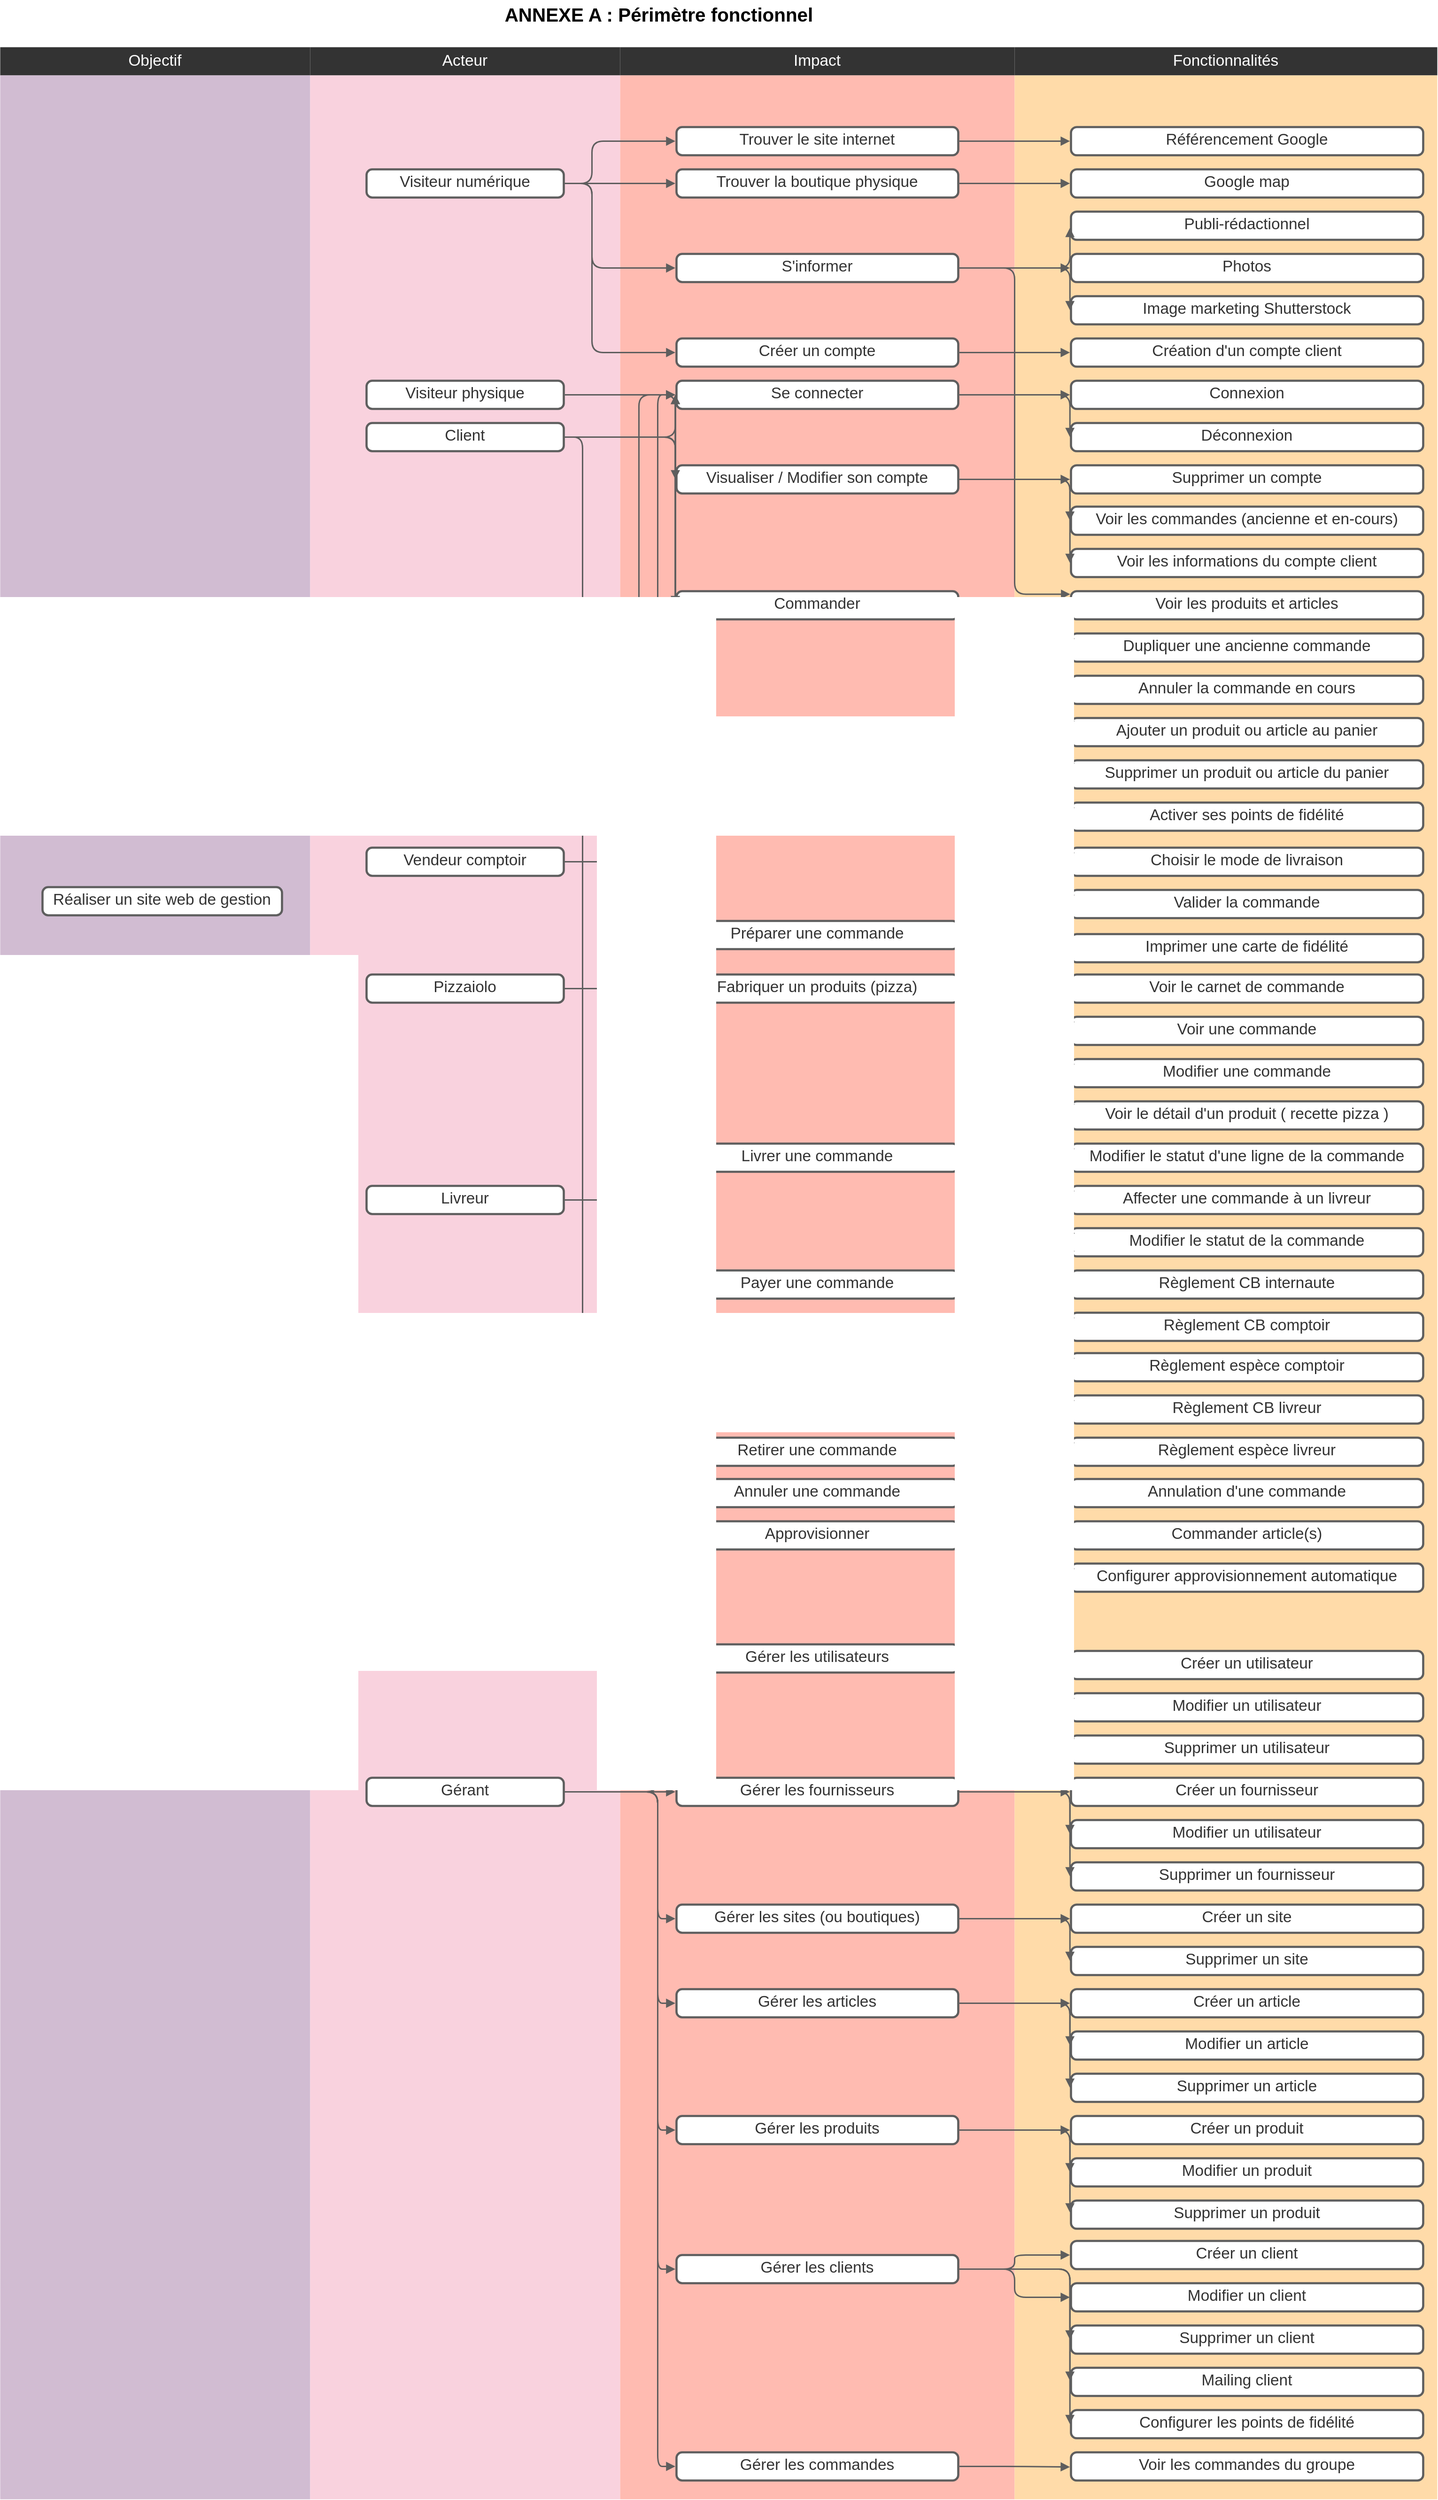 <mxfile version="14.7.6" type="github"><diagram id="hzwW0-LMFyrInXFMfUsx" name="Périmètre fonctionel"><mxGraphModel dx="1554" dy="897" grid="1" gridSize="10" guides="1" tooltips="1" connect="1" arrows="1" fold="1" page="1" pageScale="1" pageWidth="827" pageHeight="1169" math="0" shadow="0"><root><mxCell id="0"/><mxCell id="1" parent="0"/><mxCell id="1UGnrCggBL-m94nnEmyW-94" value="Objectif" style="swimlane;html=1;whiteSpace=wrap;container=1;connectable=0;collapsible=0;fontStyle=0;startSize=30;dropTarget=0;rounded=0;whiteSpace=wrap;fontSize=13;spacing=0;strokeColor=none;strokeOpacity=100;strokeWidth=0;fontSize=16.7;fontColor=#ffffff;align=center;fillColor=#333333;swimlaneFillColor=#d1bcd2;" vertex="1" parent="1"><mxGeometry y="80" width="330" height="2610" as="geometry"/></mxCell><mxCell id="1UGnrCggBL-m94nnEmyW-97" value="Acteur" style="swimlane;html=1;whiteSpace=wrap;container=1;connectable=0;collapsible=0;fontStyle=0;startSize=30;dropTarget=0;rounded=0;whiteSpace=wrap;fontSize=13;spacing=0;strokeColor=none;strokeOpacity=100;strokeWidth=0;fontSize=16.7;fontColor=#ffffff;align=center;fillColor=#333333;swimlaneFillColor=#f9d2de;" vertex="1" parent="1"><mxGeometry x="330" y="80" width="330" height="2610" as="geometry"/></mxCell><mxCell id="1UGnrCggBL-m94nnEmyW-99" value="Impact" style="swimlane;html=1;whiteSpace=wrap;container=1;connectable=0;collapsible=0;fontStyle=0;startSize=30;dropTarget=0;rounded=0;whiteSpace=wrap;fontSize=13;spacing=0;strokeColor=none;strokeOpacity=100;strokeWidth=0;fontSize=16.7;fontColor=#ffffff;align=center;fillColor=#333333;swimlaneFillColor=#ffbbb1;" vertex="1" parent="1"><mxGeometry x="660" y="80" width="420" height="2610" as="geometry"/></mxCell><mxCell id="1UGnrCggBL-m94nnEmyW-111" value="Fonctionnalités" style="swimlane;html=1;whiteSpace=wrap;container=1;connectable=0;collapsible=0;fontStyle=0;startSize=30;dropTarget=0;rounded=0;whiteSpace=wrap;fontSize=13;spacing=0;strokeColor=none;strokeOpacity=100;strokeWidth=0;fontSize=16.7;fontColor=#ffffff;align=center;fillColor=#333333;swimlaneFillColor=#ffdba9;" vertex="1" parent="1"><mxGeometry x="1080" y="80" width="450" height="2610" as="geometry"/></mxCell><mxCell id="1UGnrCggBL-m94nnEmyW-95" value="&lt;div style=&quot;display: flex; justify-content: center; text-align: center; align-items: baseline; font-size: 0; line-height: 1.25;margin-top: -2px;&quot;&gt;&lt;span&gt;&lt;span style=&quot;font-size:16.7px;color:#333333;&quot;&gt;Réaliser un site web de gestion&lt;/span&gt;&lt;/span&gt;&lt;/div&gt;" style="rounded=1;arcSize=20;whiteSpace=wrap;overflow=block;blockSpacing=1;html=1;fontSize=13;spacing=0;strokeColor=#5e5e5e;strokeOpacity=100;strokeWidth=2.3;" vertex="1" parent="1"><mxGeometry x="45" y="974" width="255" height="30" as="geometry"/></mxCell><mxCell id="1UGnrCggBL-m94nnEmyW-100" value="&lt;div style=&quot;display: flex; justify-content: center; text-align: center; align-items: baseline; font-size: 0; line-height: 1.25;margin-top: -2px;&quot;&gt;&lt;span&gt;&lt;span style=&quot;font-size:16.7px;color:#333333;&quot;&gt;Visiteur numérique&lt;/span&gt;&lt;/span&gt;&lt;/div&gt;" style="rounded=1;arcSize=20;whiteSpace=wrap;overflow=block;blockSpacing=1;html=1;fontSize=13;spacing=0;strokeColor=#5e5e5e;strokeOpacity=100;strokeWidth=2.3;" vertex="1" parent="1"><mxGeometry x="390" y="210" width="210" height="30" as="geometry"/></mxCell><mxCell id="1UGnrCggBL-m94nnEmyW-101" value="&lt;div style=&quot;display: flex; justify-content: center; text-align: center; align-items: baseline; font-size: 0; line-height: 1.25;margin-top: -2px;&quot;&gt;&lt;span&gt;&lt;span style=&quot;font-size:16.7px;color:#333333;&quot;&gt;Visiteur physique&lt;/span&gt;&lt;/span&gt;&lt;/div&gt;" style="rounded=1;arcSize=20;whiteSpace=wrap;overflow=block;blockSpacing=1;html=1;fontSize=13;spacing=0;strokeColor=#5e5e5e;strokeOpacity=100;strokeWidth=2.3;" vertex="1" parent="1"><mxGeometry x="390" y="435" width="210" height="30" as="geometry"/></mxCell><mxCell id="1UGnrCggBL-m94nnEmyW-102" value="&lt;div style=&quot;display: flex; justify-content: center; text-align: center; align-items: baseline; font-size: 0; line-height: 1.25;margin-top: -2px;&quot;&gt;&lt;span&gt;&lt;span style=&quot;font-size:16.7px;color:#333333;&quot;&gt;Client&lt;/span&gt;&lt;/span&gt;&lt;/div&gt;" style="rounded=1;arcSize=20;whiteSpace=wrap;overflow=block;blockSpacing=1;html=1;fontSize=13;spacing=0;strokeColor=#5e5e5e;strokeOpacity=100;strokeWidth=2.3;" vertex="1" parent="1"><mxGeometry x="390" y="480" width="210" height="30" as="geometry"/></mxCell><mxCell id="1UGnrCggBL-m94nnEmyW-103" value="&lt;div style=&quot;display: flex; justify-content: center; text-align: center; align-items: baseline; font-size: 0; line-height: 1.25;margin-top: -2px;&quot;&gt;&lt;span&gt;&lt;span style=&quot;font-size:16.7px;color:#333333;&quot;&gt;Vendeur comptoir&lt;/span&gt;&lt;/span&gt;&lt;/div&gt;" style="rounded=1;arcSize=20;whiteSpace=wrap;overflow=block;blockSpacing=1;html=1;fontSize=13;spacing=0;strokeColor=#5e5e5e;strokeOpacity=100;strokeWidth=2.3;" vertex="1" parent="1"><mxGeometry x="390" y="932" width="210" height="30" as="geometry"/></mxCell><mxCell id="1UGnrCggBL-m94nnEmyW-104" value="&lt;div style=&quot;display: flex; justify-content: center; text-align: center; align-items: baseline; font-size: 0; line-height: 1.25;margin-top: -2px;&quot;&gt;&lt;span&gt;&lt;span style=&quot;font-size:16.7px;color:#333333;&quot;&gt;Pizzaiolo&lt;/span&gt;&lt;/span&gt;&lt;/div&gt;" style="rounded=1;arcSize=20;whiteSpace=wrap;overflow=block;blockSpacing=1;html=1;fontSize=13;spacing=0;strokeColor=#5e5e5e;strokeOpacity=100;strokeWidth=2.3;" vertex="1" parent="1"><mxGeometry x="390" y="1067" width="210" height="30" as="geometry"/></mxCell><mxCell id="1UGnrCggBL-m94nnEmyW-105" value="&lt;div style=&quot;display: flex; justify-content: center; text-align: center; align-items: baseline; font-size: 0; line-height: 1.25;margin-top: -2px;&quot;&gt;&lt;span&gt;&lt;span style=&quot;font-size:16.7px;color:#333333;&quot;&gt;Gérant&lt;/span&gt;&lt;/span&gt;&lt;/div&gt;" style="rounded=1;arcSize=20;whiteSpace=wrap;overflow=block;blockSpacing=1;html=1;fontSize=13;spacing=0;strokeColor=#5e5e5e;strokeOpacity=100;strokeWidth=2.3;" vertex="1" parent="1"><mxGeometry x="390" y="1922" width="210" height="30" as="geometry"/></mxCell><mxCell id="1UGnrCggBL-m94nnEmyW-106" value="&lt;div style=&quot;display: flex; justify-content: center; text-align: center; align-items: baseline; font-size: 0; line-height: 1.25;margin-top: -2px;&quot;&gt;&lt;span&gt;&lt;span style=&quot;font-size:16.7px;color:#333333;&quot;&gt;Livreur&lt;/span&gt;&lt;/span&gt;&lt;/div&gt;" style="rounded=1;arcSize=20;whiteSpace=wrap;overflow=block;blockSpacing=1;html=1;fontSize=13;spacing=0;strokeColor=#5e5e5e;strokeOpacity=100;strokeWidth=2.3;" vertex="1" parent="1"><mxGeometry x="390" y="1292" width="210" height="30" as="geometry"/></mxCell><mxCell id="1UGnrCggBL-m94nnEmyW-107" value="&lt;div style=&quot;display: flex; justify-content: center; text-align: center; align-items: baseline; font-size: 0; line-height: 1.25;margin-top: -2px;&quot;&gt;&lt;span&gt;&lt;span style=&quot;font-size:16.7px;color:#333333;&quot;&gt;Trouver le site internet&lt;/span&gt;&lt;/span&gt;&lt;/div&gt;" style="rounded=1;arcSize=20;whiteSpace=wrap;overflow=block;blockSpacing=1;html=1;fontSize=13;spacing=0;strokeColor=#5e5e5e;strokeOpacity=100;strokeWidth=2.3;" vertex="1" parent="1"><mxGeometry x="720" y="165" width="300" height="30" as="geometry"/></mxCell><mxCell id="1UGnrCggBL-m94nnEmyW-108" value="&lt;div style=&quot;display: flex; justify-content: center; text-align: center; align-items: baseline; font-size: 0; line-height: 1.25;margin-top: -2px;&quot;&gt;&lt;span&gt;&lt;span style=&quot;font-size:16.7px;color:#333333;&quot;&gt;S'informer&lt;/span&gt;&lt;/span&gt;&lt;/div&gt;" style="rounded=1;arcSize=20;whiteSpace=wrap;overflow=block;blockSpacing=1;html=1;fontSize=13;spacing=0;strokeColor=#5e5e5e;strokeOpacity=100;strokeWidth=2.3;" vertex="1" parent="1"><mxGeometry x="720" y="300" width="300" height="30" as="geometry"/></mxCell><mxCell id="1UGnrCggBL-m94nnEmyW-109" value="&lt;div style=&quot;display: flex; justify-content: center; text-align: center; align-items: baseline; font-size: 0; line-height: 1.25;margin-top: -2px;&quot;&gt;&lt;span&gt;&lt;span style=&quot;font-size:16.7px;color:#333333;&quot;&gt;Trouver la boutique physique&lt;/span&gt;&lt;/span&gt;&lt;/div&gt;" style="rounded=1;arcSize=20;whiteSpace=wrap;overflow=block;blockSpacing=1;html=1;fontSize=13;spacing=0;strokeColor=#5e5e5e;strokeOpacity=100;strokeWidth=2.3;" vertex="1" parent="1"><mxGeometry x="720" y="210" width="300" height="30" as="geometry"/></mxCell><mxCell id="1UGnrCggBL-m94nnEmyW-112" value="&lt;div style=&quot;display: flex; justify-content: center; text-align: center; align-items: baseline; font-size: 0; line-height: 1.25;margin-top: -2px;&quot;&gt;&lt;span&gt;&lt;span style=&quot;font-size:16.7px;color:#333333;&quot;&gt;Création d'un compte client&lt;/span&gt;&lt;/span&gt;&lt;/div&gt;" style="rounded=1;arcSize=20;whiteSpace=wrap;overflow=block;blockSpacing=1;html=1;fontSize=13;spacing=0;strokeColor=#5e5e5e;strokeOpacity=100;strokeWidth=2.3;" vertex="1" parent="1"><mxGeometry x="1140" y="390" width="375" height="30" as="geometry"/></mxCell><mxCell id="1UGnrCggBL-m94nnEmyW-113" value="&lt;div style=&quot;display: flex; justify-content: center; text-align: center; align-items: baseline; font-size: 0; line-height: 1.25;margin-top: -2px;&quot;&gt;&lt;span&gt;&lt;span style=&quot;font-size:16.7px;color:#333333;&quot;&gt;Connexion&lt;/span&gt;&lt;/span&gt;&lt;/div&gt;" style="rounded=1;arcSize=20;whiteSpace=wrap;overflow=block;blockSpacing=1;html=1;fontSize=13;spacing=0;strokeColor=#5e5e5e;strokeOpacity=100;strokeWidth=2.3;" vertex="1" parent="1"><mxGeometry x="1140" y="435" width="375" height="30" as="geometry"/></mxCell><mxCell id="1UGnrCggBL-m94nnEmyW-114" value="&lt;div style=&quot;display: flex; justify-content: center; text-align: center; align-items: baseline; font-size: 0; line-height: 1.25;margin-top: -2px;&quot;&gt;&lt;span&gt;&lt;span style=&quot;font-size:16.7px;color:#333333;&quot;&gt;Voir les produits et articles&lt;/span&gt;&lt;/span&gt;&lt;/div&gt;" style="rounded=1;arcSize=20;whiteSpace=wrap;overflow=block;blockSpacing=1;html=1;fontSize=13;spacing=0;strokeColor=#5e5e5e;strokeOpacity=100;strokeWidth=2.3;" vertex="1" parent="1"><mxGeometry x="1140" y="659" width="375" height="30" as="geometry"/></mxCell><mxCell id="1UGnrCggBL-m94nnEmyW-115" value="&lt;div style=&quot;display: flex; justify-content: center; text-align: center; align-items: baseline; font-size: 0; line-height: 1.25;margin-top: -2px;&quot;&gt;&lt;span&gt;&lt;span style=&quot;font-size:16.7px;color:#333333;&quot;&gt;Ajouter un produit ou article au panier&lt;/span&gt;&lt;/span&gt;&lt;/div&gt;" style="rounded=1;arcSize=20;whiteSpace=wrap;overflow=block;blockSpacing=1;html=1;fontSize=13;spacing=0;strokeColor=#5e5e5e;strokeOpacity=100;strokeWidth=2.3;" vertex="1" parent="1"><mxGeometry x="1140" y="794" width="375" height="30" as="geometry"/></mxCell><mxCell id="1UGnrCggBL-m94nnEmyW-116" value="&lt;div style=&quot;display: flex; justify-content: center; text-align: center; align-items: baseline; font-size: 0; line-height: 1.25;margin-top: -2px;&quot;&gt;&lt;span&gt;&lt;span style=&quot;font-size:16.7px;color:#333333;&quot;&gt;Commander&lt;/span&gt;&lt;/span&gt;&lt;/div&gt;" style="rounded=1;arcSize=20;whiteSpace=wrap;overflow=block;blockSpacing=1;html=1;fontSize=13;spacing=0;strokeColor=#5e5e5e;strokeOpacity=100;strokeWidth=2.3;" vertex="1" parent="1"><mxGeometry x="720" y="659" width="300" height="30" as="geometry"/></mxCell><mxCell id="1UGnrCggBL-m94nnEmyW-117" value="&lt;div style=&quot;display: flex; justify-content: center; text-align: center; align-items: baseline; font-size: 0; line-height: 1.25;margin-top: -2px;&quot;&gt;&lt;span&gt;&lt;span style=&quot;font-size:16.7px;color:#333333;&quot;&gt;Valider la commande&lt;/span&gt;&lt;/span&gt;&lt;/div&gt;" style="rounded=1;arcSize=20;whiteSpace=wrap;overflow=block;blockSpacing=1;html=1;fontSize=13;spacing=0;strokeColor=#5e5e5e;strokeOpacity=100;strokeWidth=2.3;" vertex="1" parent="1"><mxGeometry x="1140" y="977" width="375" height="30" as="geometry"/></mxCell><mxCell id="1UGnrCggBL-m94nnEmyW-118" value="&lt;div style=&quot;display: flex; justify-content: center; text-align: center; align-items: baseline; font-size: 0; line-height: 1.25;margin-top: -2px;&quot;&gt;&lt;span&gt;&lt;span style=&quot;font-size:16.7px;color:#333333;&quot;&gt;Déconnexion&lt;/span&gt;&lt;/span&gt;&lt;/div&gt;" style="rounded=1;arcSize=20;whiteSpace=wrap;overflow=block;blockSpacing=1;html=1;fontSize=13;spacing=0;strokeColor=#5e5e5e;strokeOpacity=100;strokeWidth=2.3;" vertex="1" parent="1"><mxGeometry x="1140" y="480" width="375" height="30" as="geometry"/></mxCell><mxCell id="1UGnrCggBL-m94nnEmyW-119" value="&lt;div style=&quot;display: flex; justify-content: center; text-align: center; align-items: baseline; font-size: 0; line-height: 1.25;margin-top: -2px;&quot;&gt;&lt;span&gt;&lt;span style=&quot;font-size:16.7px;color:#333333;&quot;&gt;Préparer une commande&lt;/span&gt;&lt;/span&gt;&lt;/div&gt;" style="rounded=1;arcSize=20;whiteSpace=wrap;overflow=block;blockSpacing=1;html=1;fontSize=13;spacing=0;strokeColor=#5e5e5e;strokeOpacity=100;strokeWidth=2.3;" vertex="1" parent="1"><mxGeometry x="720" y="1010" width="300" height="30" as="geometry"/></mxCell><mxCell id="1UGnrCggBL-m94nnEmyW-120" value="&lt;div style=&quot;display: flex; justify-content: center; text-align: center; align-items: baseline; font-size: 0; line-height: 1.25;margin-top: -2px;&quot;&gt;&lt;span&gt;&lt;span style=&quot;font-size:16.7px;color:#333333;&quot;&gt;Fabriquer un produits (pizza)&lt;/span&gt;&lt;/span&gt;&lt;/div&gt;" style="rounded=1;arcSize=20;whiteSpace=wrap;overflow=block;blockSpacing=1;html=1;fontSize=13;spacing=0;strokeColor=#5e5e5e;strokeOpacity=100;strokeWidth=2.3;" vertex="1" parent="1"><mxGeometry x="720" y="1067" width="300" height="30" as="geometry"/></mxCell><mxCell id="1UGnrCggBL-m94nnEmyW-121" value="&lt;div style=&quot;display: flex; justify-content: center; text-align: center; align-items: baseline; font-size: 0; line-height: 1.25;margin-top: -2px;&quot;&gt;&lt;span&gt;&lt;span style=&quot;font-size:16.7px;color:#333333;&quot;&gt;Voir le détail d'un produit ( recette pizza )&lt;/span&gt;&lt;/span&gt;&lt;/div&gt;" style="rounded=1;arcSize=20;whiteSpace=wrap;overflow=block;blockSpacing=1;html=1;fontSize=13;spacing=0;strokeColor=#5e5e5e;strokeOpacity=100;strokeWidth=2.3;" vertex="1" parent="1"><mxGeometry x="1140" y="1202" width="375" height="30" as="geometry"/></mxCell><mxCell id="1UGnrCggBL-m94nnEmyW-122" value="&lt;div style=&quot;display: flex; justify-content: center; text-align: center; align-items: baseline; font-size: 0; line-height: 1.25;margin-top: -2px;&quot;&gt;&lt;span&gt;&lt;span style=&quot;font-size:16.7px;color:#333333;&quot;&gt;Livrer une commande&lt;/span&gt;&lt;/span&gt;&lt;/div&gt;" style="rounded=1;arcSize=20;whiteSpace=wrap;overflow=block;blockSpacing=1;html=1;fontSize=13;spacing=0;strokeColor=#5e5e5e;strokeOpacity=100;strokeWidth=2.3;" vertex="1" parent="1"><mxGeometry x="720" y="1247" width="300" height="30" as="geometry"/></mxCell><mxCell id="1UGnrCggBL-m94nnEmyW-123" value="&lt;div style=&quot;display: flex; justify-content: center; text-align: center; align-items: baseline; font-size: 0; line-height: 1.25;margin-top: -2px;&quot;&gt;&lt;span&gt;&lt;span style=&quot;font-size:16.7px;color:#333333;&quot;&gt;Gérer les sites (ou boutiques)&lt;/span&gt;&lt;/span&gt;&lt;/div&gt;" style="rounded=1;arcSize=20;whiteSpace=wrap;overflow=block;blockSpacing=1;html=1;fontSize=13;spacing=0;strokeColor=#5e5e5e;strokeOpacity=100;strokeWidth=2.3;" vertex="1" parent="1"><mxGeometry x="720" y="2057" width="300" height="30" as="geometry"/></mxCell><mxCell id="1UGnrCggBL-m94nnEmyW-124" value="&lt;div style=&quot;display: flex; justify-content: center; text-align: center; align-items: baseline; font-size: 0; line-height: 1.25;margin-top: -2px;&quot;&gt;&lt;span&gt;&lt;span style=&quot;font-size:16.7px;color:#333333;&quot;&gt;Gérer les articles&lt;/span&gt;&lt;/span&gt;&lt;/div&gt;" style="rounded=1;arcSize=20;whiteSpace=wrap;overflow=block;blockSpacing=1;html=1;fontSize=13;spacing=0;strokeColor=#5e5e5e;strokeOpacity=100;strokeWidth=2.3;" vertex="1" parent="1"><mxGeometry x="720" y="2147" width="300" height="30" as="geometry"/></mxCell><mxCell id="1UGnrCggBL-m94nnEmyW-125" value="&lt;div style=&quot;display: flex; justify-content: center; text-align: center; align-items: baseline; font-size: 0; line-height: 1.25;margin-top: -2px;&quot;&gt;&lt;span&gt;&lt;span style=&quot;font-size:16.7px;color:#333333;&quot;&gt;Référencement Google&lt;/span&gt;&lt;/span&gt;&lt;/div&gt;" style="rounded=1;arcSize=20;whiteSpace=wrap;overflow=block;blockSpacing=1;html=1;fontSize=13;spacing=0;strokeColor=#5e5e5e;strokeOpacity=100;strokeWidth=2.3;" vertex="1" parent="1"><mxGeometry x="1140" y="165" width="375" height="30" as="geometry"/></mxCell><mxCell id="1UGnrCggBL-m94nnEmyW-126" value="&lt;div style=&quot;display: flex; justify-content: center; text-align: center; align-items: baseline; font-size: 0; line-height: 1.25;margin-top: -2px;&quot;&gt;&lt;span&gt;&lt;span style=&quot;font-size:16.7px;color:#333333;&quot;&gt;Publi-rédactionnel&lt;/span&gt;&lt;/span&gt;&lt;/div&gt;" style="rounded=1;arcSize=20;whiteSpace=wrap;overflow=block;blockSpacing=1;html=1;fontSize=13;spacing=0;strokeColor=#5e5e5e;strokeOpacity=100;strokeWidth=2.3;" vertex="1" parent="1"><mxGeometry x="1140" y="255" width="375" height="30" as="geometry"/></mxCell><mxCell id="1UGnrCggBL-m94nnEmyW-127" value="&lt;div style=&quot;display: flex; justify-content: center; text-align: center; align-items: baseline; font-size: 0; line-height: 1.25;margin-top: -2px;&quot;&gt;&lt;span&gt;&lt;span style=&quot;font-size:16.7px;color:#333333;&quot;&gt;Photos&lt;/span&gt;&lt;/span&gt;&lt;/div&gt;" style="rounded=1;arcSize=20;whiteSpace=wrap;overflow=block;blockSpacing=1;html=1;fontSize=13;spacing=0;strokeColor=#5e5e5e;strokeOpacity=100;strokeWidth=2.3;" vertex="1" parent="1"><mxGeometry x="1140" y="300" width="375" height="30" as="geometry"/></mxCell><mxCell id="1UGnrCggBL-m94nnEmyW-128" value="&lt;div style=&quot;display: flex; justify-content: center; text-align: center; align-items: baseline; font-size: 0; line-height: 1.25;margin-top: -2px;&quot;&gt;&lt;span&gt;&lt;span style=&quot;font-size:16.7px;color:#333333;&quot;&gt;Image marketing Shutterstock&lt;/span&gt;&lt;/span&gt;&lt;/div&gt;" style="rounded=1;arcSize=20;whiteSpace=wrap;overflow=block;blockSpacing=1;html=1;fontSize=13;spacing=0;strokeColor=#5e5e5e;strokeOpacity=100;strokeWidth=2.3;" vertex="1" parent="1"><mxGeometry x="1140" y="345" width="375" height="30" as="geometry"/></mxCell><mxCell id="1UGnrCggBL-m94nnEmyW-129" value="&lt;div style=&quot;display: flex; justify-content: center; text-align: center; align-items: baseline; font-size: 0; line-height: 1.25;margin-top: -2px;&quot;&gt;&lt;span&gt;&lt;span style=&quot;font-size:16.7px;color:#333333;&quot;&gt;Google map&lt;/span&gt;&lt;/span&gt;&lt;/div&gt;" style="rounded=1;arcSize=20;whiteSpace=wrap;overflow=block;blockSpacing=1;html=1;fontSize=13;spacing=0;strokeColor=#5e5e5e;strokeOpacity=100;strokeWidth=2.3;" vertex="1" parent="1"><mxGeometry x="1140" y="210" width="375" height="30" as="geometry"/></mxCell><mxCell id="1UGnrCggBL-m94nnEmyW-130" value="&lt;div style=&quot;display: flex; justify-content: center; text-align: center; align-items: baseline; font-size: 0; line-height: 1.25;margin-top: -2px;&quot;&gt;&lt;span&gt;&lt;span style=&quot;font-size:16.7px;color:#333333;&quot;&gt;Voir le carnet de commande&lt;/span&gt;&lt;/span&gt;&lt;/div&gt;" style="rounded=1;arcSize=20;whiteSpace=wrap;overflow=block;blockSpacing=1;html=1;fontSize=13;spacing=0;strokeColor=#5e5e5e;strokeOpacity=100;strokeWidth=2.3;" vertex="1" parent="1"><mxGeometry x="1140" y="1067" width="375" height="30" as="geometry"/></mxCell><mxCell id="1UGnrCggBL-m94nnEmyW-131" value="&lt;div style=&quot;display: flex; justify-content: center; text-align: center; align-items: baseline; font-size: 0; line-height: 1.25;margin-top: -2px;&quot;&gt;&lt;span&gt;&lt;span style=&quot;font-size:16.7px;color:#333333;&quot;&gt;Voir une commande&lt;/span&gt;&lt;/span&gt;&lt;/div&gt;" style="rounded=1;arcSize=20;whiteSpace=wrap;overflow=block;blockSpacing=1;html=1;fontSize=13;spacing=0;strokeColor=#5e5e5e;strokeOpacity=100;strokeWidth=2.3;" vertex="1" parent="1"><mxGeometry x="1140" y="1112" width="375" height="30" as="geometry"/></mxCell><mxCell id="1UGnrCggBL-m94nnEmyW-132" value="&lt;div style=&quot;display: flex; justify-content: center; text-align: center; align-items: baseline; font-size: 0; line-height: 1.25;margin-top: -2px;&quot;&gt;&lt;span&gt;&lt;span style=&quot;font-size:16.7px;color:#333333;&quot;&gt;Modifier le statut de la commande&lt;/span&gt;&lt;/span&gt;&lt;/div&gt;" style="rounded=1;arcSize=20;whiteSpace=wrap;overflow=block;blockSpacing=1;html=1;fontSize=13;spacing=0;strokeColor=#5e5e5e;strokeOpacity=100;strokeWidth=2.3;" vertex="1" parent="1"><mxGeometry x="1140" y="1337" width="375" height="30" as="geometry"/></mxCell><mxCell id="1UGnrCggBL-m94nnEmyW-133" value="&lt;div style=&quot;display: flex; justify-content: center; text-align: center; align-items: baseline; font-size: 0; line-height: 1.25;margin-top: -2px;&quot;&gt;&lt;span&gt;&lt;span style=&quot;font-size:16.7px;color:#333333;&quot;&gt;Imprimer une carte de fidélité&lt;/span&gt;&lt;/span&gt;&lt;/div&gt;" style="rounded=1;arcSize=20;whiteSpace=wrap;overflow=block;blockSpacing=1;html=1;fontSize=13;spacing=0;strokeColor=#5e5e5e;strokeOpacity=100;strokeWidth=2.3;" vertex="1" parent="1"><mxGeometry x="1140" y="1024" width="375" height="30" as="geometry"/></mxCell><mxCell id="1UGnrCggBL-m94nnEmyW-134" value="&lt;div style=&quot;display: flex; justify-content: center; text-align: center; align-items: baseline; font-size: 0; line-height: 1.25;margin-top: -2px;&quot;&gt;&lt;span&gt;&lt;span style=&quot;font-size:16.7px;color:#333333;&quot;&gt;Gérer les clients&lt;/span&gt;&lt;/span&gt;&lt;/div&gt;" style="rounded=1;arcSize=20;whiteSpace=wrap;overflow=block;blockSpacing=1;html=1;fontSize=13;spacing=0;strokeColor=#5e5e5e;strokeOpacity=100;strokeWidth=2.3;" vertex="1" parent="1"><mxGeometry x="720" y="2430" width="300" height="30" as="geometry"/></mxCell><UserObject label="" lucidchartObjectId="rEgEEi0dlnWN" id="1UGnrCggBL-m94nnEmyW-135"><mxCell style="html=1;jettySize=18;whiteSpace=wrap;overflow=block;blockSpacing=1;fontSize=13;strokeColor=#5E5E5E;strokeWidth=1.5;rounded=1;arcSize=24;edgeStyle=orthogonalEdgeStyle;startArrow=none;;endArrow=block;endFill=1;;exitX=1.005;exitY=0.5;exitPerimeter=0;entryX=-0.004;entryY=0.5;entryPerimeter=0;" edge="1" parent="1" source="1UGnrCggBL-m94nnEmyW-105" target="1UGnrCggBL-m94nnEmyW-123"><mxGeometry width="100" height="100" relative="1" as="geometry"><Array as="points"><mxPoint x="700" y="1937"/><mxPoint x="700" y="2072"/></Array></mxGeometry></mxCell></UserObject><UserObject label="" lucidchartObjectId="oPgE93j-i53n" id="1UGnrCggBL-m94nnEmyW-136"><mxCell style="html=1;jettySize=18;whiteSpace=wrap;overflow=block;blockSpacing=1;fontSize=13;strokeColor=#5E5E5E;strokeWidth=1.5;rounded=1;arcSize=24;edgeStyle=orthogonalEdgeStyle;startArrow=none;;endArrow=block;endFill=1;;exitX=1.005;exitY=0.5;exitPerimeter=0;entryX=-0.004;entryY=0.5;entryPerimeter=0;" edge="1" parent="1" source="1UGnrCggBL-m94nnEmyW-102" target="1UGnrCggBL-m94nnEmyW-116"><mxGeometry width="100" height="100" relative="1" as="geometry"><Array as="points"/></mxGeometry></mxCell></UserObject><UserObject label="" lucidchartObjectId="tPgEFj~sGLS1" id="1UGnrCggBL-m94nnEmyW-137"><mxCell style="html=1;jettySize=18;whiteSpace=wrap;overflow=block;blockSpacing=1;fontSize=13;strokeColor=#5E5E5E;strokeWidth=1.5;rounded=1;arcSize=24;edgeStyle=orthogonalEdgeStyle;startArrow=none;;endArrow=block;endFill=1;;exitX=1.005;exitY=0.5;exitPerimeter=0;entryX=-0.004;entryY=0.5;entryPerimeter=0;" edge="1" parent="1" source="1UGnrCggBL-m94nnEmyW-101" target="1UGnrCggBL-m94nnEmyW-116"><mxGeometry width="100" height="100" relative="1" as="geometry"><Array as="points"/></mxGeometry></mxCell></UserObject><UserObject label="" lucidchartObjectId="GPgEA9oQFezG" id="1UGnrCggBL-m94nnEmyW-138"><mxCell style="html=1;jettySize=18;whiteSpace=wrap;overflow=block;blockSpacing=1;fontSize=13;strokeColor=#5E5E5E;strokeWidth=1.5;rounded=1;arcSize=24;edgeStyle=orthogonalEdgeStyle;startArrow=none;;endArrow=block;endFill=1;;exitX=1.005;exitY=0.5;exitPerimeter=0;entryX=-0.004;entryY=0.5;entryPerimeter=0;" edge="1" parent="1" source="1UGnrCggBL-m94nnEmyW-103" target="1UGnrCggBL-m94nnEmyW-116"><mxGeometry width="100" height="100" relative="1" as="geometry"><Array as="points"/></mxGeometry></mxCell></UserObject><UserObject label="" lucidchartObjectId="PPgE4fTn-bTm" id="1UGnrCggBL-m94nnEmyW-139"><mxCell style="html=1;jettySize=18;whiteSpace=wrap;overflow=block;blockSpacing=1;fontSize=13;strokeColor=#5E5E5E;strokeWidth=1.5;rounded=1;arcSize=24;edgeStyle=orthogonalEdgeStyle;startArrow=none;;endArrow=block;endFill=1;;exitX=1.005;exitY=0.5;exitPerimeter=0;entryX=-0.004;entryY=0.5;entryPerimeter=0;" edge="1" parent="1" source="1UGnrCggBL-m94nnEmyW-100" target="1UGnrCggBL-m94nnEmyW-108"><mxGeometry width="100" height="100" relative="1" as="geometry"><Array as="points"><mxPoint x="630" y="225"/><mxPoint x="630" y="315"/></Array></mxGeometry></mxCell></UserObject><UserObject label="" lucidchartObjectId="VPgEI8H-uU9-" id="1UGnrCggBL-m94nnEmyW-140"><mxCell style="html=1;jettySize=18;whiteSpace=wrap;overflow=block;blockSpacing=1;fontSize=13;strokeColor=#5E5E5E;strokeWidth=1.5;rounded=1;arcSize=24;edgeStyle=orthogonalEdgeStyle;startArrow=none;;endArrow=block;endFill=1;;exitX=1.005;exitY=0.5;exitPerimeter=0;entryX=-0.004;entryY=0.5;entryPerimeter=0;" edge="1" parent="1" source="1UGnrCggBL-m94nnEmyW-100" target="1UGnrCggBL-m94nnEmyW-109"><mxGeometry width="100" height="100" relative="1" as="geometry"><Array as="points"/></mxGeometry></mxCell></UserObject><UserObject label="" lucidchartObjectId="ZPgE8.AYtfh0" id="1UGnrCggBL-m94nnEmyW-141"><mxCell style="html=1;jettySize=18;whiteSpace=wrap;overflow=block;blockSpacing=1;fontSize=13;strokeColor=#5E5E5E;strokeWidth=1.5;rounded=1;arcSize=24;edgeStyle=orthogonalEdgeStyle;startArrow=none;;endArrow=block;endFill=1;;exitX=1.005;exitY=0.5;exitPerimeter=0;entryX=-0.004;entryY=0.5;entryPerimeter=0;" edge="1" parent="1" source="1UGnrCggBL-m94nnEmyW-100" target="1UGnrCggBL-m94nnEmyW-107"><mxGeometry width="100" height="100" relative="1" as="geometry"><Array as="points"><mxPoint x="630" y="225"/><mxPoint x="630" y="180"/></Array></mxGeometry></mxCell></UserObject><UserObject label="" lucidchartObjectId="9TgEseN9rsNu" id="1UGnrCggBL-m94nnEmyW-142"><mxCell style="html=1;jettySize=18;whiteSpace=wrap;overflow=block;blockSpacing=1;fontSize=13;strokeColor=#5E5E5E;strokeWidth=1.5;rounded=1;arcSize=24;edgeStyle=orthogonalEdgeStyle;startArrow=none;;endArrow=block;endFill=1;;exitX=1.005;exitY=0.5;exitPerimeter=0;entryX=-0.004;entryY=0.5;entryPerimeter=0;" edge="1" parent="1" source="1UGnrCggBL-m94nnEmyW-103" target="1UGnrCggBL-m94nnEmyW-119"><mxGeometry width="100" height="100" relative="1" as="geometry"><Array as="points"/></mxGeometry></mxCell></UserObject><UserObject label="" lucidchartObjectId="1UgEV46.yf5_" id="1UGnrCggBL-m94nnEmyW-143"><mxCell style="html=1;jettySize=18;whiteSpace=wrap;overflow=block;blockSpacing=1;fontSize=13;strokeColor=#5E5E5E;strokeWidth=1.5;rounded=1;arcSize=24;edgeStyle=orthogonalEdgeStyle;startArrow=none;;endArrow=block;endFill=1;;exitX=1.005;exitY=0.5;exitPerimeter=0;entryX=-0.004;entryY=0.5;entryPerimeter=0;" edge="1" parent="1" source="1UGnrCggBL-m94nnEmyW-104" target="1UGnrCggBL-m94nnEmyW-119"><mxGeometry width="100" height="100" relative="1" as="geometry"><Array as="points"/></mxGeometry></mxCell></UserObject><UserObject label="" lucidchartObjectId="-UgEAAglpMKK" id="1UGnrCggBL-m94nnEmyW-144"><mxCell style="html=1;jettySize=18;whiteSpace=wrap;overflow=block;blockSpacing=1;fontSize=13;strokeColor=#5E5E5E;strokeWidth=1.5;rounded=1;arcSize=24;edgeStyle=orthogonalEdgeStyle;startArrow=none;;endArrow=block;endFill=1;;exitX=1.005;exitY=0.5;exitPerimeter=0;entryX=-0.004;entryY=0.5;entryPerimeter=0;" edge="1" parent="1" source="1UGnrCggBL-m94nnEmyW-106" target="1UGnrCggBL-m94nnEmyW-122"><mxGeometry width="100" height="100" relative="1" as="geometry"><Array as="points"><mxPoint x="680" y="1307"/><mxPoint x="680" y="1262"/></Array></mxGeometry></mxCell></UserObject><UserObject label="" lucidchartObjectId="aVgEldAl5Mff" id="1UGnrCggBL-m94nnEmyW-145"><mxCell style="html=1;jettySize=18;whiteSpace=wrap;overflow=block;blockSpacing=1;fontSize=13;strokeColor=#5E5E5E;strokeWidth=1.5;rounded=1;arcSize=24;edgeStyle=orthogonalEdgeStyle;startArrow=none;;endArrow=block;endFill=1;;exitX=1.005;exitY=0.5;exitPerimeter=0;entryX=-0.004;entryY=0.5;entryPerimeter=0;" edge="1" parent="1" source="1UGnrCggBL-m94nnEmyW-104" target="1UGnrCggBL-m94nnEmyW-120"><mxGeometry width="100" height="100" relative="1" as="geometry"><Array as="points"/></mxGeometry></mxCell></UserObject><UserObject label="" lucidchartObjectId="oVgEGYGC2VwB" id="1UGnrCggBL-m94nnEmyW-146"><mxCell style="html=1;jettySize=18;whiteSpace=wrap;overflow=block;blockSpacing=1;fontSize=13;strokeColor=#5E5E5E;strokeWidth=1.5;rounded=1;arcSize=24;edgeStyle=orthogonalEdgeStyle;startArrow=none;;endArrow=block;endFill=1;;exitX=1.005;exitY=0.5;exitPerimeter=0;entryX=-0.004;entryY=0.5;entryPerimeter=0;" edge="1" parent="1" source="1UGnrCggBL-m94nnEmyW-105" target="1UGnrCggBL-m94nnEmyW-124"><mxGeometry width="100" height="100" relative="1" as="geometry"><Array as="points"><mxPoint x="700" y="1937"/><mxPoint x="700" y="2162"/></Array></mxGeometry></mxCell></UserObject><UserObject label="" lucidchartObjectId="sVgEJaqIQ7gl" id="1UGnrCggBL-m94nnEmyW-147"><mxCell style="html=1;jettySize=18;whiteSpace=wrap;overflow=block;blockSpacing=1;fontSize=13;strokeColor=#5E5E5E;strokeWidth=1.5;rounded=1;arcSize=24;edgeStyle=orthogonalEdgeStyle;startArrow=none;;endArrow=block;endFill=1;;exitX=1.005;exitY=0.5;exitPerimeter=0;entryX=-0.004;entryY=0.5;entryPerimeter=0;" edge="1" parent="1" source="1UGnrCggBL-m94nnEmyW-105" target="1UGnrCggBL-m94nnEmyW-134"><mxGeometry width="100" height="100" relative="1" as="geometry"><Array as="points"><mxPoint x="700" y="1937"/><mxPoint x="700" y="2445"/></Array></mxGeometry></mxCell></UserObject><UserObject label="" lucidchartObjectId="wYgE3suoRPrt" id="1UGnrCggBL-m94nnEmyW-148"><mxCell style="html=1;jettySize=18;whiteSpace=wrap;overflow=block;blockSpacing=1;fontSize=13;strokeColor=#5E5E5E;strokeWidth=1.5;rounded=1;arcSize=24;edgeStyle=orthogonalEdgeStyle;startArrow=none;;endArrow=block;endFill=1;;exitX=1.004;exitY=0.5;exitPerimeter=0;entryX=-0.003;entryY=0.5;entryPerimeter=0;" edge="1" parent="1" source="1UGnrCggBL-m94nnEmyW-107" target="1UGnrCggBL-m94nnEmyW-125"><mxGeometry width="100" height="100" relative="1" as="geometry"><Array as="points"/></mxGeometry></mxCell></UserObject><UserObject label="" lucidchartObjectId="SYgEntfMZJUx" id="1UGnrCggBL-m94nnEmyW-149"><mxCell style="html=1;jettySize=18;whiteSpace=wrap;overflow=block;blockSpacing=1;fontSize=13;strokeColor=#5E5E5E;strokeWidth=1.5;rounded=1;arcSize=24;edgeStyle=orthogonalEdgeStyle;startArrow=none;;endArrow=block;endFill=1;;exitX=1.004;exitY=0.5;exitPerimeter=0;entryX=-0.003;entryY=0.5;entryPerimeter=0;" edge="1" parent="1" source="1UGnrCggBL-m94nnEmyW-109" target="1UGnrCggBL-m94nnEmyW-129"><mxGeometry width="100" height="100" relative="1" as="geometry"><Array as="points"/></mxGeometry></mxCell></UserObject><UserObject label="" lucidchartObjectId="6YgEu3_-VogK" id="1UGnrCggBL-m94nnEmyW-150"><mxCell style="html=1;jettySize=18;whiteSpace=wrap;overflow=block;blockSpacing=1;fontSize=13;strokeColor=#5E5E5E;strokeWidth=1.5;rounded=1;arcSize=24;edgeStyle=orthogonalEdgeStyle;startArrow=none;;endArrow=block;endFill=1;;exitX=1.004;exitY=0.5;exitPerimeter=0;entryX=-0.003;entryY=0.575;entryPerimeter=0;" edge="1" parent="1" source="1UGnrCggBL-m94nnEmyW-108" target="1UGnrCggBL-m94nnEmyW-126"><mxGeometry width="100" height="100" relative="1" as="geometry"><Array as="points"/></mxGeometry></mxCell></UserObject><UserObject label="" lucidchartObjectId="bZgE3o~u67Dr" id="1UGnrCggBL-m94nnEmyW-151"><mxCell style="html=1;jettySize=18;whiteSpace=wrap;overflow=block;blockSpacing=1;fontSize=13;strokeColor=#5E5E5E;strokeWidth=1.5;rounded=1;arcSize=24;edgeStyle=orthogonalEdgeStyle;startArrow=none;;endArrow=block;endFill=1;;exitX=1.004;exitY=0.5;exitPerimeter=0;entryX=-0.003;entryY=0.5;entryPerimeter=0;" edge="1" parent="1" source="1UGnrCggBL-m94nnEmyW-108" target="1UGnrCggBL-m94nnEmyW-128"><mxGeometry width="100" height="100" relative="1" as="geometry"><Array as="points"/></mxGeometry></mxCell></UserObject><UserObject label="" lucidchartObjectId="FZgEnsQo0N8l" id="1UGnrCggBL-m94nnEmyW-152"><mxCell style="html=1;jettySize=18;whiteSpace=wrap;overflow=block;blockSpacing=1;fontSize=13;strokeColor=#5E5E5E;strokeWidth=1.5;rounded=1;arcSize=24;edgeStyle=orthogonalEdgeStyle;startArrow=none;;endArrow=block;endFill=1;;exitX=1.004;exitY=0.5;exitPerimeter=0;entryX=-0.003;entryY=0.5;entryPerimeter=0;" edge="1" parent="1" source="1UGnrCggBL-m94nnEmyW-108" target="1UGnrCggBL-m94nnEmyW-127"><mxGeometry width="100" height="100" relative="1" as="geometry"><Array as="points"/></mxGeometry></mxCell></UserObject><UserObject label="" lucidchartObjectId="a0gEpCc2AN6j" id="1UGnrCggBL-m94nnEmyW-153"><mxCell style="html=1;jettySize=18;whiteSpace=wrap;overflow=block;blockSpacing=1;fontSize=13;strokeColor=#5E5E5E;strokeWidth=1.5;rounded=1;arcSize=24;edgeStyle=orthogonalEdgeStyle;startArrow=none;;endArrow=block;endFill=1;;exitX=1.004;exitY=0.5;exitPerimeter=0;entryX=-0.002;entryY=0.108;entryPerimeter=0;" edge="1" parent="1" source="1UGnrCggBL-m94nnEmyW-108" target="1UGnrCggBL-m94nnEmyW-114"><mxGeometry width="100" height="100" relative="1" as="geometry"><Array as="points"/></mxGeometry></mxCell></UserObject><UserObject label="" lucidchartObjectId="Q0gEx.ctNLMe" id="1UGnrCggBL-m94nnEmyW-154"><mxCell style="html=1;jettySize=18;whiteSpace=wrap;overflow=block;blockSpacing=1;fontSize=13;strokeColor=#5E5E5E;strokeWidth=1.5;rounded=1;arcSize=24;edgeStyle=orthogonalEdgeStyle;startArrow=none;;endArrow=block;endFill=1;;exitX=1.004;exitY=0.5;exitPerimeter=0;entryX=-0.003;entryY=0.425;entryPerimeter=0;" edge="1" parent="1" source="1UGnrCggBL-m94nnEmyW-116" target="1UGnrCggBL-m94nnEmyW-115"><mxGeometry width="100" height="100" relative="1" as="geometry"><Array as="points"/></mxGeometry></mxCell></UserObject><UserObject label="" lucidchartObjectId="W0gExCl5fFTD" id="1UGnrCggBL-m94nnEmyW-155"><mxCell style="html=1;jettySize=18;whiteSpace=wrap;overflow=block;blockSpacing=1;fontSize=13;strokeColor=#5E5E5E;strokeWidth=1.5;rounded=1;arcSize=24;edgeStyle=orthogonalEdgeStyle;startArrow=none;;endArrow=block;endFill=1;;exitX=1.004;exitY=0.5;exitPerimeter=0;entryX=-0.003;entryY=0.5;entryPerimeter=0;" edge="1" parent="1" source="1UGnrCggBL-m94nnEmyW-116" target="1UGnrCggBL-m94nnEmyW-117"><mxGeometry width="100" height="100" relative="1" as="geometry"><Array as="points"/></mxGeometry></mxCell></UserObject><UserObject label="" lucidchartObjectId="v6gEAIMGO_Ua" id="1UGnrCggBL-m94nnEmyW-156"><mxCell style="html=1;jettySize=18;whiteSpace=wrap;overflow=block;blockSpacing=1;fontSize=13;strokeColor=#5E5E5E;strokeWidth=1.5;rounded=1;arcSize=24;edgeStyle=orthogonalEdgeStyle;startArrow=none;;endArrow=block;endFill=1;;exitX=1.004;exitY=0.5;exitPerimeter=0;entryX=-0.003;entryY=0.425;entryPerimeter=0;" edge="1" parent="1" source="1UGnrCggBL-m94nnEmyW-119" target="1UGnrCggBL-m94nnEmyW-133"><mxGeometry width="100" height="100" relative="1" as="geometry"><Array as="points"/></mxGeometry></mxCell></UserObject><UserObject label="" lucidchartObjectId="I8gEE002Jaw4" id="1UGnrCggBL-m94nnEmyW-157"><mxCell style="html=1;jettySize=18;whiteSpace=wrap;overflow=block;blockSpacing=1;fontSize=13;strokeColor=#5E5E5E;strokeWidth=1.5;rounded=1;arcSize=24;edgeStyle=orthogonalEdgeStyle;startArrow=none;;endArrow=block;endFill=1;;exitX=1.004;exitY=0.5;exitPerimeter=0;entryX=-0.002;entryY=0.14;entryPerimeter=0;" edge="1" parent="1" source="1UGnrCggBL-m94nnEmyW-119" target="1UGnrCggBL-m94nnEmyW-130"><mxGeometry width="100" height="100" relative="1" as="geometry"><Array as="points"/></mxGeometry></mxCell></UserObject><UserObject label="" lucidchartObjectId="O8gEEQA7mhcI" id="1UGnrCggBL-m94nnEmyW-158"><mxCell style="html=1;jettySize=18;whiteSpace=wrap;overflow=block;blockSpacing=1;fontSize=13;strokeColor=#5E5E5E;strokeWidth=1.5;rounded=1;arcSize=24;edgeStyle=orthogonalEdgeStyle;startArrow=none;;endArrow=block;endFill=1;;exitX=1.004;exitY=0.5;exitPerimeter=0;entryX=-0.002;entryY=0.107;entryPerimeter=0;" edge="1" parent="1" source="1UGnrCggBL-m94nnEmyW-119" target="1UGnrCggBL-m94nnEmyW-131"><mxGeometry width="100" height="100" relative="1" as="geometry"><Array as="points"/></mxGeometry></mxCell></UserObject><UserObject label="" lucidchartObjectId="t-gENcjStwWy" id="1UGnrCggBL-m94nnEmyW-159"><mxCell style="html=1;jettySize=18;whiteSpace=wrap;overflow=block;blockSpacing=1;fontSize=13;strokeColor=#5E5E5E;strokeWidth=1.5;rounded=1;arcSize=24;edgeStyle=orthogonalEdgeStyle;startArrow=none;;endArrow=block;endFill=1;;exitX=1.004;exitY=0.5;exitPerimeter=0;entryX=-0.003;entryY=0.425;entryPerimeter=0;" edge="1" parent="1" source="1UGnrCggBL-m94nnEmyW-120" target="1UGnrCggBL-m94nnEmyW-121"><mxGeometry width="100" height="100" relative="1" as="geometry"><Array as="points"/></mxGeometry></mxCell></UserObject><UserObject label="" lucidchartObjectId="e.gE6nX3j51K" id="1UGnrCggBL-m94nnEmyW-160"><mxCell style="html=1;jettySize=18;whiteSpace=wrap;overflow=block;blockSpacing=1;fontSize=13;strokeColor=#5E5E5E;strokeWidth=1.5;rounded=1;arcSize=24;edgeStyle=orthogonalEdgeStyle;startArrow=none;;endArrow=block;endFill=1;;exitX=1.004;exitY=0.5;exitPerimeter=0;entryX=-0.003;entryY=0.5;entryPerimeter=0;" edge="1" parent="1" source="1UGnrCggBL-m94nnEmyW-120" target="1UGnrCggBL-m94nnEmyW-131"><mxGeometry width="100" height="100" relative="1" as="geometry"><Array as="points"/></mxGeometry></mxCell></UserObject><UserObject label="" lucidchartObjectId="r.gErzgJezLT" id="1UGnrCggBL-m94nnEmyW-161"><mxCell style="html=1;jettySize=18;whiteSpace=wrap;overflow=block;blockSpacing=1;fontSize=13;strokeColor=#5E5E5E;strokeWidth=1.5;rounded=1;arcSize=24;edgeStyle=orthogonalEdgeStyle;startArrow=none;;endArrow=block;endFill=1;;exitX=1.004;exitY=0.5;exitPerimeter=0;entryX=-0.003;entryY=0.5;entryPerimeter=0;" edge="1" parent="1" source="1UGnrCggBL-m94nnEmyW-120" target="1UGnrCggBL-m94nnEmyW-130"><mxGeometry width="100" height="100" relative="1" as="geometry"><Array as="points"/></mxGeometry></mxCell></UserObject><UserObject label="" lucidchartObjectId="sbhEmZgDpQk6" id="1UGnrCggBL-m94nnEmyW-162"><mxCell style="html=1;jettySize=18;whiteSpace=wrap;overflow=block;blockSpacing=1;fontSize=13;strokeColor=#5E5E5E;strokeWidth=1.5;rounded=1;arcSize=24;edgeStyle=orthogonalEdgeStyle;startArrow=none;;endArrow=block;endFill=1;;exitX=1.004;exitY=0.5;exitPerimeter=0;entryX=-0.003;entryY=0.5;entryPerimeter=0;" edge="1" parent="1" source="1UGnrCggBL-m94nnEmyW-120" target="1UGnrCggBL-m94nnEmyW-132"><mxGeometry width="100" height="100" relative="1" as="geometry"><Array as="points"/></mxGeometry></mxCell></UserObject><UserObject label="" lucidchartObjectId="GdhES7XQOSn2" id="1UGnrCggBL-m94nnEmyW-163"><mxCell style="html=1;jettySize=18;whiteSpace=wrap;overflow=block;blockSpacing=1;fontSize=13;strokeColor=#5E5E5E;strokeWidth=1.5;rounded=1;arcSize=24;edgeStyle=orthogonalEdgeStyle;startArrow=none;;endArrow=block;endFill=1;;exitX=1.004;exitY=0.5;exitPerimeter=0;entryX=-0.003;entryY=0.5;entryPerimeter=0;" edge="1" parent="1" source="1UGnrCggBL-m94nnEmyW-122" target="1UGnrCggBL-m94nnEmyW-132"><mxGeometry width="100" height="100" relative="1" as="geometry"><Array as="points"/></mxGeometry></mxCell></UserObject><UserObject label="" lucidchartObjectId="DkhEFuIYiq95" id="1UGnrCggBL-m94nnEmyW-164"><mxCell style="html=1;jettySize=18;whiteSpace=wrap;overflow=block;blockSpacing=1;fontSize=13;strokeColor=#5E5E5E;strokeWidth=1.5;rounded=1;arcSize=24;edgeStyle=orthogonalEdgeStyle;startArrow=none;;endArrow=block;endFill=1;;exitX=1.004;exitY=0.5;exitPerimeter=0;entryX=-0.003;entryY=0.5;entryPerimeter=0;" edge="1" parent="1" source="1UGnrCggBL-m94nnEmyW-119" target="1UGnrCggBL-m94nnEmyW-132"><mxGeometry width="100" height="100" relative="1" as="geometry"><Array as="points"/></mxGeometry></mxCell></UserObject><mxCell id="1UGnrCggBL-m94nnEmyW-165" value="&lt;div style=&quot;display: flex; justify-content: center; text-align: center; align-items: baseline; font-size: 0; line-height: 1.25;margin-top: -2px;&quot;&gt;&lt;span&gt;&lt;span style=&quot;font-size:16.7px;color:#333333;&quot;&gt;Se connecter&lt;/span&gt;&lt;/span&gt;&lt;/div&gt;" style="rounded=1;arcSize=20;whiteSpace=wrap;overflow=block;blockSpacing=1;html=1;fontSize=13;spacing=0;strokeColor=#5e5e5e;strokeOpacity=100;strokeWidth=2.3;" vertex="1" parent="1"><mxGeometry x="720" y="435" width="300" height="30" as="geometry"/></mxCell><UserObject label="" lucidchartObjectId="WohEUatPL-~F" id="1UGnrCggBL-m94nnEmyW-166"><mxCell style="html=1;jettySize=18;whiteSpace=wrap;overflow=block;blockSpacing=1;fontSize=13;strokeColor=#5E5E5E;strokeWidth=1.5;rounded=1;arcSize=24;edgeStyle=orthogonalEdgeStyle;startArrow=none;;endArrow=block;endFill=1;;exitX=1.005;exitY=0.5;exitPerimeter=0;entryX=-0.004;entryY=0.5;entryPerimeter=0;" edge="1" parent="1" source="1UGnrCggBL-m94nnEmyW-102" target="1UGnrCggBL-m94nnEmyW-165"><mxGeometry width="100" height="100" relative="1" as="geometry"><Array as="points"/></mxGeometry></mxCell></UserObject><UserObject label="" lucidchartObjectId="dqhE8EnpYTKm" id="1UGnrCggBL-m94nnEmyW-167"><mxCell style="html=1;jettySize=18;whiteSpace=wrap;overflow=block;blockSpacing=1;fontSize=13;strokeColor=#5E5E5E;strokeWidth=1.5;rounded=1;arcSize=24;edgeStyle=orthogonalEdgeStyle;startArrow=none;;endArrow=block;endFill=1;;exitX=1.005;exitY=0.5;exitPerimeter=0;entryX=-0.004;entryY=0.5;entryPerimeter=0;" edge="1" parent="1" source="1UGnrCggBL-m94nnEmyW-103" target="1UGnrCggBL-m94nnEmyW-165"><mxGeometry width="100" height="100" relative="1" as="geometry"><Array as="points"/></mxGeometry></mxCell></UserObject><UserObject label="" lucidchartObjectId="cshEYBjHzF.C" id="1UGnrCggBL-m94nnEmyW-168"><mxCell style="html=1;jettySize=18;whiteSpace=wrap;overflow=block;blockSpacing=1;fontSize=13;strokeColor=#5E5E5E;strokeWidth=1.5;rounded=1;arcSize=24;edgeStyle=orthogonalEdgeStyle;startArrow=none;;endArrow=block;endFill=1;;exitX=1.004;exitY=0.5;exitPerimeter=0;entryX=-0.003;entryY=0.5;entryPerimeter=0;" edge="1" parent="1" source="1UGnrCggBL-m94nnEmyW-165" target="1UGnrCggBL-m94nnEmyW-113"><mxGeometry width="100" height="100" relative="1" as="geometry"><Array as="points"/></mxGeometry></mxCell></UserObject><UserObject label="" lucidchartObjectId="ushEqgDdUxSc" id="1UGnrCggBL-m94nnEmyW-169"><mxCell style="html=1;jettySize=18;whiteSpace=wrap;overflow=block;blockSpacing=1;fontSize=13;strokeColor=#5E5E5E;strokeWidth=1.5;rounded=1;arcSize=24;edgeStyle=orthogonalEdgeStyle;startArrow=none;;endArrow=block;endFill=1;;exitX=1.004;exitY=0.5;exitPerimeter=0;entryX=-0.003;entryY=0.5;entryPerimeter=0;" edge="1" parent="1" source="1UGnrCggBL-m94nnEmyW-165" target="1UGnrCggBL-m94nnEmyW-118"><mxGeometry width="100" height="100" relative="1" as="geometry"><Array as="points"/></mxGeometry></mxCell></UserObject><UserObject label="" lucidchartObjectId="JvhEd9kE_Rly" id="1UGnrCggBL-m94nnEmyW-170"><mxCell style="html=1;jettySize=18;whiteSpace=wrap;overflow=block;blockSpacing=1;fontSize=13;strokeColor=#5E5E5E;strokeWidth=1.5;rounded=1;arcSize=24;edgeStyle=orthogonalEdgeStyle;startArrow=none;;endArrow=block;endFill=1;;exitX=1.005;exitY=0.5;exitPerimeter=0;entryX=-0.004;entryY=0.5;entryPerimeter=0;" edge="1" parent="1" source="1UGnrCggBL-m94nnEmyW-104" target="1UGnrCggBL-m94nnEmyW-165"><mxGeometry width="100" height="100" relative="1" as="geometry"><Array as="points"/></mxGeometry></mxCell></UserObject><mxCell id="1UGnrCggBL-m94nnEmyW-171" value="&lt;div style=&quot;display: flex; justify-content: center; text-align: center; align-items: baseline; font-size: 0; line-height: 1.25;margin-top: -2px;&quot;&gt;&lt;span&gt;&lt;span style=&quot;font-size:16.7px;color:#333333;&quot;&gt;Supprimer un site&lt;/span&gt;&lt;/span&gt;&lt;/div&gt;" style="rounded=1;arcSize=20;whiteSpace=wrap;overflow=block;blockSpacing=1;html=1;fontSize=13;spacing=0;strokeColor=#5e5e5e;strokeOpacity=100;strokeWidth=2.3;" vertex="1" parent="1"><mxGeometry x="1140" y="2102" width="375" height="30" as="geometry"/></mxCell><mxCell id="1UGnrCggBL-m94nnEmyW-172" value="&lt;div style=&quot;display: flex; justify-content: center; text-align: center; align-items: baseline; font-size: 0; line-height: 1.25;margin-top: -2px;&quot;&gt;&lt;span&gt;&lt;span style=&quot;font-size:16.7px;color:#333333;&quot;&gt;Créer un site&lt;/span&gt;&lt;/span&gt;&lt;/div&gt;" style="rounded=1;arcSize=20;whiteSpace=wrap;overflow=block;blockSpacing=1;html=1;fontSize=13;spacing=0;strokeColor=#5e5e5e;strokeOpacity=100;strokeWidth=2.3;" vertex="1" parent="1"><mxGeometry x="1140" y="2057" width="375" height="30" as="geometry"/></mxCell><mxCell id="1UGnrCggBL-m94nnEmyW-173" value="&lt;div style=&quot;display: flex; justify-content: center; text-align: center; align-items: baseline; font-size: 0; line-height: 1.25;margin-top: -2px;&quot;&gt;&lt;span&gt;&lt;span style=&quot;font-size:16.7px;color:#333333;&quot;&gt;Créer un article&lt;/span&gt;&lt;/span&gt;&lt;/div&gt;" style="rounded=1;arcSize=20;whiteSpace=wrap;overflow=block;blockSpacing=1;html=1;fontSize=13;spacing=0;strokeColor=#5e5e5e;strokeOpacity=100;strokeWidth=2.3;" vertex="1" parent="1"><mxGeometry x="1140" y="2147" width="375" height="30" as="geometry"/></mxCell><UserObject label="" lucidchartObjectId="hBhE.E3dSR86" id="1UGnrCggBL-m94nnEmyW-174"><mxCell style="html=1;jettySize=18;whiteSpace=wrap;overflow=block;blockSpacing=1;fontSize=13;strokeColor=#5E5E5E;strokeWidth=1.5;rounded=1;arcSize=24;edgeStyle=orthogonalEdgeStyle;startArrow=none;;endArrow=block;endFill=1;;exitX=1.004;exitY=0.5;exitPerimeter=0;entryX=-0.003;entryY=0.5;entryPerimeter=0;" edge="1" parent="1" source="1UGnrCggBL-m94nnEmyW-116" target="1UGnrCggBL-m94nnEmyW-114"><mxGeometry width="100" height="100" relative="1" as="geometry"><Array as="points"/></mxGeometry></mxCell></UserObject><mxCell id="1UGnrCggBL-m94nnEmyW-175" value="&lt;div style=&quot;display: flex; justify-content: center; text-align: center; align-items: baseline; font-size: 0; line-height: 1.25;margin-top: -2px;&quot;&gt;&lt;span&gt;&lt;span style=&quot;font-size:16.7px;color:#333333;&quot;&gt;Supprimer un article&lt;/span&gt;&lt;/span&gt;&lt;/div&gt;" style="rounded=1;arcSize=20;whiteSpace=wrap;overflow=block;blockSpacing=1;html=1;fontSize=13;spacing=0;strokeColor=#5e5e5e;strokeOpacity=100;strokeWidth=2.3;" vertex="1" parent="1"><mxGeometry x="1140" y="2237" width="375" height="30" as="geometry"/></mxCell><mxCell id="1UGnrCggBL-m94nnEmyW-176" value="&lt;div style=&quot;display: flex; justify-content: center; text-align: center; align-items: baseline; font-size: 0; line-height: 1.25;margin-top: -2px;&quot;&gt;&lt;span&gt;&lt;span style=&quot;font-size:16.7px;color:#333333;&quot;&gt;Créer un produit&lt;/span&gt;&lt;/span&gt;&lt;/div&gt;" style="rounded=1;arcSize=20;whiteSpace=wrap;overflow=block;blockSpacing=1;html=1;fontSize=13;spacing=0;strokeColor=#5e5e5e;strokeOpacity=100;strokeWidth=2.3;" vertex="1" parent="1"><mxGeometry x="1140" y="2282" width="375" height="30" as="geometry"/></mxCell><mxCell id="1UGnrCggBL-m94nnEmyW-177" value="&lt;div style=&quot;display: flex; justify-content: center; text-align: center; align-items: baseline; font-size: 0; line-height: 1.25;margin-top: -2px;&quot;&gt;&lt;span&gt;&lt;span style=&quot;font-size:16.7px;color:#333333;&quot;&gt;Supprimer un produit&lt;/span&gt;&lt;/span&gt;&lt;/div&gt;" style="rounded=1;arcSize=20;whiteSpace=wrap;overflow=block;blockSpacing=1;html=1;fontSize=13;spacing=0;strokeColor=#5e5e5e;strokeOpacity=100;strokeWidth=2.3;" vertex="1" parent="1"><mxGeometry x="1140" y="2372" width="375" height="30" as="geometry"/></mxCell><mxCell id="1UGnrCggBL-m94nnEmyW-178" value="&lt;div style=&quot;display: flex; justify-content: center; text-align: center; align-items: baseline; font-size: 0; line-height: 1.25;margin-top: -2px;&quot;&gt;&lt;span&gt;&lt;span style=&quot;font-size:16.7px;color:#333333;&quot;&gt;Créer un fournisseur&lt;/span&gt;&lt;/span&gt;&lt;/div&gt;" style="rounded=1;arcSize=20;whiteSpace=wrap;overflow=block;blockSpacing=1;html=1;fontSize=13;spacing=0;strokeColor=#5e5e5e;strokeOpacity=100;strokeWidth=2.3;" vertex="1" parent="1"><mxGeometry x="1140" y="1922" width="375" height="30" as="geometry"/></mxCell><UserObject label="" lucidchartObjectId="wLhEG1dwV~x8" id="1UGnrCggBL-m94nnEmyW-179"><mxCell style="html=1;jettySize=18;whiteSpace=wrap;overflow=block;blockSpacing=1;fontSize=13;strokeColor=#5E5E5E;strokeWidth=1.5;rounded=1;arcSize=24;edgeStyle=orthogonalEdgeStyle;startArrow=none;;endArrow=block;endFill=1;;exitX=1.005;exitY=0.5;exitPerimeter=0;entryX=-0.004;entryY=0.5;entryPerimeter=0;" edge="1" parent="1" source="1UGnrCggBL-m94nnEmyW-106" target="1UGnrCggBL-m94nnEmyW-165"><mxGeometry width="100" height="100" relative="1" as="geometry"><Array as="points"><mxPoint x="680" y="1307"/><mxPoint x="680" y="450"/></Array></mxGeometry></mxCell></UserObject><UserObject label="" lucidchartObjectId="NLhE9Vf0Vpuz" id="1UGnrCggBL-m94nnEmyW-180"><mxCell style="html=1;jettySize=18;whiteSpace=wrap;overflow=block;blockSpacing=1;fontSize=13;strokeColor=#5E5E5E;strokeWidth=1.5;rounded=1;arcSize=24;edgeStyle=orthogonalEdgeStyle;startArrow=none;;endArrow=block;endFill=1;;exitX=1.005;exitY=0.5;exitPerimeter=0;entryX=-0.004;entryY=0.5;entryPerimeter=0;" edge="1" parent="1" source="1UGnrCggBL-m94nnEmyW-105" target="1UGnrCggBL-m94nnEmyW-165"><mxGeometry width="100" height="100" relative="1" as="geometry"><Array as="points"><mxPoint x="700" y="1937"/><mxPoint x="700" y="450"/></Array></mxGeometry></mxCell></UserObject><mxCell id="1UGnrCggBL-m94nnEmyW-181" value="&lt;div style=&quot;display: flex; justify-content: center; text-align: center; align-items: baseline; font-size: 0; line-height: 1.25;margin-top: -2px;&quot;&gt;&lt;span&gt;&lt;span style=&quot;font-size:16.7px;color:#333333;&quot;&gt;Supprimer un fournisseur&lt;/span&gt;&lt;/span&gt;&lt;/div&gt;" style="rounded=1;arcSize=20;whiteSpace=wrap;overflow=block;blockSpacing=1;html=1;fontSize=13;spacing=0;strokeColor=#5e5e5e;strokeOpacity=100;strokeWidth=2.3;" vertex="1" parent="1"><mxGeometry x="1140" y="2012" width="375" height="30" as="geometry"/></mxCell><UserObject label="" lucidchartObjectId="~PhEwrjQQl9f" id="1UGnrCggBL-m94nnEmyW-182"><mxCell style="html=1;jettySize=18;whiteSpace=wrap;overflow=block;blockSpacing=1;fontSize=13;strokeColor=#5E5E5E;strokeWidth=1.5;rounded=1;arcSize=24;edgeStyle=orthogonalEdgeStyle;startArrow=none;;endArrow=block;endFill=1;;exitX=1.004;exitY=0.5;exitPerimeter=0;entryX=-0.003;entryY=0.5;entryPerimeter=0;" edge="1" parent="1" source="1UGnrCggBL-m94nnEmyW-123" target="1UGnrCggBL-m94nnEmyW-172"><mxGeometry width="100" height="100" relative="1" as="geometry"><Array as="points"/></mxGeometry></mxCell></UserObject><UserObject label="" lucidchartObjectId="dQhEpH7fUQYo" id="1UGnrCggBL-m94nnEmyW-183"><mxCell style="html=1;jettySize=18;whiteSpace=wrap;overflow=block;blockSpacing=1;fontSize=13;strokeColor=#5E5E5E;strokeWidth=1.5;rounded=1;arcSize=24;edgeStyle=orthogonalEdgeStyle;startArrow=none;;endArrow=block;endFill=1;;exitX=1.004;exitY=0.5;exitPerimeter=0;entryX=-0.003;entryY=0.5;entryPerimeter=0;" edge="1" parent="1" source="1UGnrCggBL-m94nnEmyW-123" target="1UGnrCggBL-m94nnEmyW-171"><mxGeometry width="100" height="100" relative="1" as="geometry"><Array as="points"/></mxGeometry></mxCell></UserObject><UserObject label="" lucidchartObjectId="oQhE9UG1H1Rn" id="1UGnrCggBL-m94nnEmyW-184"><mxCell style="html=1;jettySize=18;whiteSpace=wrap;overflow=block;blockSpacing=1;fontSize=13;strokeColor=#5E5E5E;strokeWidth=1.5;rounded=1;arcSize=24;edgeStyle=orthogonalEdgeStyle;startArrow=none;;endArrow=block;endFill=1;;exitX=1.004;exitY=0.5;exitPerimeter=0;entryX=-0.003;entryY=0.5;entryPerimeter=0;" edge="1" parent="1" source="1UGnrCggBL-m94nnEmyW-124" target="1UGnrCggBL-m94nnEmyW-173"><mxGeometry width="100" height="100" relative="1" as="geometry"><Array as="points"/></mxGeometry></mxCell></UserObject><UserObject label="" lucidchartObjectId="tQhElNZspBY7" id="1UGnrCggBL-m94nnEmyW-185"><mxCell style="html=1;jettySize=18;whiteSpace=wrap;overflow=block;blockSpacing=1;fontSize=13;strokeColor=#5E5E5E;strokeWidth=1.5;rounded=1;arcSize=24;edgeStyle=orthogonalEdgeStyle;startArrow=none;;endArrow=block;endFill=1;;exitX=1.004;exitY=0.5;exitPerimeter=0;entryX=-0.003;entryY=0.5;entryPerimeter=0;" edge="1" parent="1" source="1UGnrCggBL-m94nnEmyW-124" target="1UGnrCggBL-m94nnEmyW-175"><mxGeometry width="100" height="100" relative="1" as="geometry"><Array as="points"/></mxGeometry></mxCell></UserObject><mxCell id="1UGnrCggBL-m94nnEmyW-186" value="&lt;div style=&quot;display: flex; justify-content: center; text-align: center; align-items: baseline; font-size: 0; line-height: 1.25;margin-top: -2px;&quot;&gt;&lt;span&gt;&lt;span style=&quot;font-size:16.7px;color:#333333;&quot;&gt;Gérer les fournisseurs&lt;/span&gt;&lt;/span&gt;&lt;/div&gt;" style="rounded=1;arcSize=20;whiteSpace=wrap;overflow=block;blockSpacing=1;html=1;fontSize=13;spacing=0;strokeColor=#5e5e5e;strokeOpacity=100;strokeWidth=2.3;" vertex="1" parent="1"><mxGeometry x="720" y="1922" width="300" height="30" as="geometry"/></mxCell><UserObject label="" lucidchartObjectId="6RhE_F4Xc2hv" id="1UGnrCggBL-m94nnEmyW-187"><mxCell style="html=1;jettySize=18;whiteSpace=wrap;overflow=block;blockSpacing=1;fontSize=13;strokeColor=#5E5E5E;strokeWidth=1.5;rounded=1;arcSize=24;edgeStyle=orthogonalEdgeStyle;startArrow=none;;endArrow=block;endFill=1;;exitX=1.005;exitY=0.5;exitPerimeter=0;entryX=-0.004;entryY=0.5;entryPerimeter=0;" edge="1" parent="1" source="1UGnrCggBL-m94nnEmyW-105" target="1UGnrCggBL-m94nnEmyW-186"><mxGeometry width="100" height="100" relative="1" as="geometry"><Array as="points"/></mxGeometry></mxCell></UserObject><UserObject label="" lucidchartObjectId=".RhEp2Gau4Ca" id="1UGnrCggBL-m94nnEmyW-188"><mxCell style="html=1;jettySize=18;whiteSpace=wrap;overflow=block;blockSpacing=1;fontSize=13;strokeColor=#5E5E5E;strokeWidth=1.5;rounded=1;arcSize=24;edgeStyle=orthogonalEdgeStyle;startArrow=none;;endArrow=block;endFill=1;;exitX=1.004;exitY=0.5;exitPerimeter=0;entryX=-0.003;entryY=0.5;entryPerimeter=0;" edge="1" parent="1" source="1UGnrCggBL-m94nnEmyW-186" target="1UGnrCggBL-m94nnEmyW-178"><mxGeometry width="100" height="100" relative="1" as="geometry"><Array as="points"/></mxGeometry></mxCell></UserObject><UserObject label="" lucidchartObjectId="cShE33jufUo1" id="1UGnrCggBL-m94nnEmyW-189"><mxCell style="html=1;jettySize=18;whiteSpace=wrap;overflow=block;blockSpacing=1;fontSize=13;strokeColor=#5E5E5E;strokeWidth=1.5;rounded=1;arcSize=24;edgeStyle=orthogonalEdgeStyle;startArrow=none;;endArrow=block;endFill=1;;exitX=1.004;exitY=0.5;exitPerimeter=0;entryX=-0.003;entryY=0.5;entryPerimeter=0;" edge="1" parent="1" source="1UGnrCggBL-m94nnEmyW-186" target="1UGnrCggBL-m94nnEmyW-181"><mxGeometry width="100" height="100" relative="1" as="geometry"><Array as="points"/></mxGeometry></mxCell></UserObject><mxCell id="1UGnrCggBL-m94nnEmyW-190" value="&lt;div style=&quot;display: flex; justify-content: center; text-align: center; align-items: baseline; font-size: 0; line-height: 1.25;margin-top: -2px;&quot;&gt;&lt;span&gt;&lt;span style=&quot;font-size:16.7px;color:#333333;&quot;&gt;Supprimer un produit ou article du panier&lt;/span&gt;&lt;/span&gt;&lt;/div&gt;" style="rounded=1;arcSize=20;whiteSpace=wrap;overflow=block;blockSpacing=1;html=1;fontSize=13;spacing=0;strokeColor=#5e5e5e;strokeOpacity=100;strokeWidth=2.3;" vertex="1" parent="1"><mxGeometry x="1140" y="839" width="375" height="30" as="geometry"/></mxCell><UserObject label="" lucidchartObjectId="J7hECPDPsli." id="1UGnrCggBL-m94nnEmyW-191"><mxCell style="html=1;jettySize=18;whiteSpace=wrap;overflow=block;blockSpacing=1;fontSize=13;strokeColor=#5E5E5E;strokeWidth=1.5;rounded=1;arcSize=24;edgeStyle=orthogonalEdgeStyle;startArrow=none;;endArrow=block;endFill=1;;exitX=1.004;exitY=0.5;exitPerimeter=0;entryX=-0.003;entryY=0.425;entryPerimeter=0;" edge="1" parent="1" source="1UGnrCggBL-m94nnEmyW-116" target="1UGnrCggBL-m94nnEmyW-190"><mxGeometry width="100" height="100" relative="1" as="geometry"><Array as="points"/></mxGeometry></mxCell></UserObject><mxCell id="1UGnrCggBL-m94nnEmyW-192" value="&lt;div style=&quot;display: flex; justify-content: center; text-align: center; align-items: baseline; font-size: 0; line-height: 1.25;margin-top: -2px;&quot;&gt;&lt;span&gt;&lt;span style=&quot;font-size:16.7px;color:#333333;&quot;&gt;Mailing client&lt;/span&gt;&lt;/span&gt;&lt;/div&gt;" style="rounded=1;arcSize=20;whiteSpace=wrap;overflow=block;blockSpacing=1;html=1;fontSize=13;spacing=0;strokeColor=#5e5e5e;strokeOpacity=100;strokeWidth=2.3;" vertex="1" parent="1"><mxGeometry x="1140" y="2550" width="375" height="30" as="geometry"/></mxCell><UserObject label="" lucidchartObjectId="FbiEK3gQZn2n" id="1UGnrCggBL-m94nnEmyW-193"><mxCell style="html=1;jettySize=18;whiteSpace=wrap;overflow=block;blockSpacing=1;fontSize=13;strokeColor=#5E5E5E;strokeWidth=1.5;rounded=1;arcSize=24;edgeStyle=orthogonalEdgeStyle;startArrow=none;;endArrow=block;endFill=1;;exitX=1.004;exitY=0.5;exitPerimeter=0;entryX=-0.002;entryY=0.861;entryPerimeter=0;" edge="1" parent="1" source="1UGnrCggBL-m94nnEmyW-122" target="1UGnrCggBL-m94nnEmyW-130"><mxGeometry width="100" height="100" relative="1" as="geometry"><Array as="points"/></mxGeometry></mxCell></UserObject><UserObject label="" lucidchartObjectId="EciE_86gruS2" id="1UGnrCggBL-m94nnEmyW-194"><mxCell style="html=1;jettySize=18;whiteSpace=wrap;overflow=block;blockSpacing=1;fontSize=13;strokeColor=#5E5E5E;strokeWidth=1.5;rounded=1;arcSize=24;edgeStyle=orthogonalEdgeStyle;startArrow=none;;endArrow=block;endFill=1;;exitX=1.004;exitY=0.5;exitPerimeter=0;entryX=-0.002;entryY=0.87;entryPerimeter=0;" edge="1" parent="1" source="1UGnrCggBL-m94nnEmyW-122" target="1UGnrCggBL-m94nnEmyW-131"><mxGeometry width="100" height="100" relative="1" as="geometry"><Array as="points"/></mxGeometry></mxCell></UserObject><mxCell id="1UGnrCggBL-m94nnEmyW-195" value="&lt;div style=&quot;display: flex; justify-content: center; text-align: center; align-items: baseline; font-size: 0; line-height: 1.25;margin-top: -2px;&quot;&gt;&lt;span&gt;&lt;span style=&quot;font-size:16.7px;color:#333333;&quot;&gt;Approvisionner&lt;/span&gt;&lt;/span&gt;&lt;/div&gt;" style="rounded=1;arcSize=20;whiteSpace=wrap;overflow=block;blockSpacing=1;html=1;fontSize=13;spacing=0;strokeColor=#5e5e5e;strokeOpacity=100;strokeWidth=2.3;" vertex="1" parent="1"><mxGeometry x="720" y="1649" width="300" height="30" as="geometry"/></mxCell><UserObject label="" lucidchartObjectId="eeiEXNWLH2rl" id="1UGnrCggBL-m94nnEmyW-196"><mxCell style="html=1;jettySize=18;whiteSpace=wrap;overflow=block;blockSpacing=1;fontSize=13;strokeColor=#5E5E5E;strokeWidth=1.5;rounded=1;arcSize=24;edgeStyle=orthogonalEdgeStyle;startArrow=none;;endArrow=block;endFill=1;;exitX=1.005;exitY=0.5;exitPerimeter=0;entryX=-0.004;entryY=0.5;entryPerimeter=0;" edge="1" parent="1" source="1UGnrCggBL-m94nnEmyW-104" target="1UGnrCggBL-m94nnEmyW-195"><mxGeometry width="100" height="100" relative="1" as="geometry"><Array as="points"/></mxGeometry></mxCell></UserObject><mxCell id="1UGnrCggBL-m94nnEmyW-197" value="&lt;div style=&quot;display: flex; justify-content: center; text-align: center; align-items: baseline; font-size: 0; line-height: 1.25;margin-top: -2px;&quot;&gt;&lt;span&gt;&lt;span style=&quot;font-size:16.7px;color:#333333;&quot;&gt;Commander article(s)&lt;/span&gt;&lt;/span&gt;&lt;/div&gt;" style="rounded=1;arcSize=20;whiteSpace=wrap;overflow=block;blockSpacing=1;html=1;fontSize=13;spacing=0;strokeColor=#5e5e5e;strokeOpacity=100;strokeWidth=2.3;" vertex="1" parent="1"><mxGeometry x="1140" y="1649" width="375" height="30" as="geometry"/></mxCell><UserObject label="" lucidchartObjectId="OhiEDdAWeqrF" id="1UGnrCggBL-m94nnEmyW-198"><mxCell style="html=1;jettySize=18;whiteSpace=wrap;overflow=block;blockSpacing=1;fontSize=13;strokeColor=#5E5E5E;strokeWidth=1.5;rounded=1;arcSize=24;edgeStyle=orthogonalEdgeStyle;startArrow=none;;endArrow=block;endFill=1;;exitX=1.005;exitY=0.5;exitPerimeter=0;entryX=-0.004;entryY=0.5;entryPerimeter=0;" edge="1" parent="1" source="1UGnrCggBL-m94nnEmyW-103" target="1UGnrCggBL-m94nnEmyW-195"><mxGeometry width="100" height="100" relative="1" as="geometry"><Array as="points"/></mxGeometry></mxCell></UserObject><mxCell id="1UGnrCggBL-m94nnEmyW-199" value="&lt;div style=&quot;display: flex; justify-content: center; text-align: center; align-items: baseline; font-size: 0; line-height: 1.25;margin-top: -2px;&quot;&gt;&lt;span&gt;&lt;span style=&quot;font-size:16.7px;color:#333333;&quot;&gt;Choisir le mode de livraison&lt;/span&gt;&lt;/span&gt;&lt;/div&gt;" style="rounded=1;arcSize=20;whiteSpace=wrap;overflow=block;blockSpacing=1;html=1;fontSize=13;spacing=0;strokeColor=#5e5e5e;strokeOpacity=100;strokeWidth=2.3;" vertex="1" parent="1"><mxGeometry x="1140" y="932" width="375" height="30" as="geometry"/></mxCell><UserObject label="" lucidchartObjectId="RkiEmisLH5a5" id="1UGnrCggBL-m94nnEmyW-200"><mxCell style="html=1;jettySize=18;whiteSpace=wrap;overflow=block;blockSpacing=1;fontSize=13;strokeColor=#5E5E5E;strokeWidth=1.5;rounded=1;arcSize=24;edgeStyle=orthogonalEdgeStyle;startArrow=none;;endArrow=block;endFill=1;;exitX=1.004;exitY=0.5;exitPerimeter=0;entryX=-0.003;entryY=0.5;entryPerimeter=0;" edge="1" parent="1" source="1UGnrCggBL-m94nnEmyW-116" target="1UGnrCggBL-m94nnEmyW-199"><mxGeometry width="100" height="100" relative="1" as="geometry"><Array as="points"/></mxGeometry></mxCell></UserObject><mxCell id="1UGnrCggBL-m94nnEmyW-201" value="&lt;div style=&quot;display: flex; justify-content: center; text-align: center; align-items: baseline; font-size: 0; line-height: 1.25;margin-top: -2px;&quot;&gt;&lt;span&gt;&lt;span style=&quot;font-size:16.7px;color:#333333;&quot;&gt;Modifier le statut d'une ligne de la commande&lt;/span&gt;&lt;/span&gt;&lt;/div&gt;" style="rounded=1;arcSize=20;whiteSpace=wrap;overflow=block;blockSpacing=1;html=1;fontSize=13;spacing=0;strokeColor=#5e5e5e;strokeOpacity=100;strokeWidth=2.3;" vertex="1" parent="1"><mxGeometry x="1140" y="1247" width="375" height="30" as="geometry"/></mxCell><UserObject label="" lucidchartObjectId="zniEsJGdPFQR" id="1UGnrCggBL-m94nnEmyW-202"><mxCell style="html=1;jettySize=18;whiteSpace=wrap;overflow=block;blockSpacing=1;fontSize=13;strokeColor=#5E5E5E;strokeWidth=1.5;rounded=1;arcSize=24;edgeStyle=orthogonalEdgeStyle;startArrow=none;;endArrow=block;endFill=1;;exitX=1.004;exitY=0.5;exitPerimeter=0;entryX=-0.003;entryY=0.5;entryPerimeter=0;" edge="1" parent="1" source="1UGnrCggBL-m94nnEmyW-120" target="1UGnrCggBL-m94nnEmyW-201"><mxGeometry width="100" height="100" relative="1" as="geometry"><Array as="points"/></mxGeometry></mxCell></UserObject><UserObject label="" lucidchartObjectId="2piE3KuIPRy3" id="1UGnrCggBL-m94nnEmyW-203"><mxCell style="html=1;jettySize=18;whiteSpace=wrap;overflow=block;blockSpacing=1;fontSize=13;strokeColor=#5E5E5E;strokeWidth=1.5;rounded=1;arcSize=24;edgeStyle=orthogonalEdgeStyle;startArrow=none;;endArrow=block;endFill=1;;exitX=1.004;exitY=0.5;exitPerimeter=0;entryX=-0.003;entryY=0.5;entryPerimeter=0;" edge="1" parent="1" source="1UGnrCggBL-m94nnEmyW-195" target="1UGnrCggBL-m94nnEmyW-197"><mxGeometry width="100" height="100" relative="1" as="geometry"><Array as="points"/></mxGeometry></mxCell></UserObject><mxCell id="1UGnrCggBL-m94nnEmyW-204" value="&lt;div style=&quot;display: flex; justify-content: center; text-align: center; align-items: baseline; font-size: 0; line-height: 1.25;margin-top: -2px;&quot;&gt;&lt;span&gt;&lt;span style=&quot;font-size:16.7px;color:#333333;&quot;&gt;Configurer les points de fidélité&lt;/span&gt;&lt;/span&gt;&lt;/div&gt;" style="rounded=1;arcSize=20;whiteSpace=wrap;overflow=block;blockSpacing=1;html=1;fontSize=13;spacing=0;strokeColor=#5e5e5e;strokeOpacity=100;strokeWidth=2.3;" vertex="1" parent="1"><mxGeometry x="1140" y="2595" width="375" height="30" as="geometry"/></mxCell><UserObject label="" lucidchartObjectId="hriEgwcxUVzX" id="1UGnrCggBL-m94nnEmyW-205"><mxCell style="html=1;jettySize=18;whiteSpace=wrap;overflow=block;blockSpacing=1;fontSize=13;strokeColor=#5E5E5E;strokeWidth=1.5;rounded=1;arcSize=24;edgeStyle=orthogonalEdgeStyle;startArrow=none;;endArrow=block;endFill=1;;exitX=1.004;exitY=0.5;exitPerimeter=0;entryX=-0.003;entryY=0.463;entryPerimeter=0;" edge="1" parent="1" source="1UGnrCggBL-m94nnEmyW-134" target="1UGnrCggBL-m94nnEmyW-192"><mxGeometry width="100" height="100" relative="1" as="geometry"><Array as="points"/></mxGeometry></mxCell></UserObject><mxCell id="1UGnrCggBL-m94nnEmyW-206" value="&lt;div style=&quot;display: flex; justify-content: center; text-align: center; align-items: baseline; font-size: 0; line-height: 1.25;margin-top: -2px;&quot;&gt;&lt;span&gt;&lt;span style=&quot;font-size:16.7px;color:#333333;&quot;&gt;Dupliquer une ancienne commande&lt;/span&gt;&lt;/span&gt;&lt;/div&gt;" style="rounded=1;arcSize=20;whiteSpace=wrap;overflow=block;blockSpacing=1;html=1;fontSize=13;spacing=0;strokeColor=#5e5e5e;strokeOpacity=100;strokeWidth=2.3;" vertex="1" parent="1"><mxGeometry x="1140" y="704" width="375" height="30" as="geometry"/></mxCell><mxCell id="1UGnrCggBL-m94nnEmyW-207" value="&lt;div style=&quot;display: flex; justify-content: center; text-align: center; align-items: baseline; font-size: 0; line-height: 1.25;margin-top: -2px;&quot;&gt;&lt;span&gt;&lt;span style=&quot;font-size:16.7px;color:#333333;&quot;&gt;Annuler la commande en cours&lt;/span&gt;&lt;/span&gt;&lt;/div&gt;" style="rounded=1;arcSize=20;whiteSpace=wrap;overflow=block;blockSpacing=1;html=1;fontSize=13;spacing=0;strokeColor=#5e5e5e;strokeOpacity=100;strokeWidth=2.3;" vertex="1" parent="1"><mxGeometry x="1140" y="749" width="375" height="30" as="geometry"/></mxCell><UserObject label="" lucidchartObjectId="owiEJ7MFiXj6" id="1UGnrCggBL-m94nnEmyW-208"><mxCell style="html=1;jettySize=18;whiteSpace=wrap;overflow=block;blockSpacing=1;fontSize=13;strokeColor=#5E5E5E;strokeWidth=1.5;rounded=1;arcSize=24;edgeStyle=orthogonalEdgeStyle;startArrow=none;;endArrow=block;endFill=1;;exitX=1.004;exitY=0.5;exitPerimeter=0;entryX=-0.003;entryY=0.5;entryPerimeter=0;" edge="1" parent="1" source="1UGnrCggBL-m94nnEmyW-116" target="1UGnrCggBL-m94nnEmyW-206"><mxGeometry width="100" height="100" relative="1" as="geometry"><Array as="points"/></mxGeometry></mxCell></UserObject><UserObject label="" lucidchartObjectId="ywiEV_MXT~r1" id="1UGnrCggBL-m94nnEmyW-209"><mxCell style="html=1;jettySize=18;whiteSpace=wrap;overflow=block;blockSpacing=1;fontSize=13;strokeColor=#5E5E5E;strokeWidth=1.5;rounded=1;arcSize=24;edgeStyle=orthogonalEdgeStyle;startArrow=none;;endArrow=block;endFill=1;;exitX=1.004;exitY=0.5;exitPerimeter=0;entryX=-0.003;entryY=0.35;entryPerimeter=0;" edge="1" parent="1" source="1UGnrCggBL-m94nnEmyW-116" target="1UGnrCggBL-m94nnEmyW-207"><mxGeometry width="100" height="100" relative="1" as="geometry"><Array as="points"/></mxGeometry></mxCell></UserObject><mxCell id="1UGnrCggBL-m94nnEmyW-210" value="&lt;div style=&quot;display: flex; justify-content: center; text-align: center; align-items: baseline; font-size: 0; line-height: 1.25;margin-top: -2px;&quot;&gt;&lt;span&gt;&lt;span style=&quot;font-size:16.7px;color:#333333;&quot;&gt;Gérer les utilisateurs&lt;/span&gt;&lt;/span&gt;&lt;/div&gt;" style="rounded=1;arcSize=20;whiteSpace=wrap;overflow=block;blockSpacing=1;html=1;fontSize=13;spacing=0;strokeColor=#5e5e5e;strokeOpacity=100;strokeWidth=2.3;" vertex="1" parent="1"><mxGeometry x="720" y="1780" width="300" height="30" as="geometry"/></mxCell><mxCell id="1UGnrCggBL-m94nnEmyW-211" value="&lt;div style=&quot;display: flex; justify-content: center; text-align: center; align-items: baseline; font-size: 0; line-height: 1.25;margin-top: -2px;&quot;&gt;&lt;span&gt;&lt;span style=&quot;font-size:16.7px;color:#333333;&quot;&gt;Créer un utilisateur&lt;/span&gt;&lt;/span&gt;&lt;/div&gt;" style="rounded=1;arcSize=20;whiteSpace=wrap;overflow=block;blockSpacing=1;html=1;fontSize=13;spacing=0;strokeColor=#5e5e5e;strokeOpacity=100;strokeWidth=2.3;" vertex="1" parent="1"><mxGeometry x="1140" y="1787" width="375" height="30" as="geometry"/></mxCell><mxCell id="1UGnrCggBL-m94nnEmyW-212" value="&lt;div style=&quot;display: flex; justify-content: center; text-align: center; align-items: baseline; font-size: 0; line-height: 1.25;margin-top: -2px;&quot;&gt;&lt;span&gt;&lt;span style=&quot;font-size:16.7px;color:#333333;&quot;&gt;Supprimer un utilisateur&lt;/span&gt;&lt;/span&gt;&lt;/div&gt;" style="rounded=1;arcSize=20;whiteSpace=wrap;overflow=block;blockSpacing=1;html=1;fontSize=13;spacing=0;strokeColor=#5e5e5e;strokeOpacity=100;strokeWidth=2.3;" vertex="1" parent="1"><mxGeometry x="1140" y="1877" width="375" height="30" as="geometry"/></mxCell><mxCell id="1UGnrCggBL-m94nnEmyW-213" value="&lt;div style=&quot;display: flex; justify-content: center; text-align: center; align-items: baseline; font-size: 0; line-height: 1.25;margin-top: -2px;&quot;&gt;&lt;span&gt;&lt;span style=&quot;font-size:16.7px;color:#333333;&quot;&gt;Modifier un utilisateur&lt;/span&gt;&lt;/span&gt;&lt;/div&gt;" style="rounded=1;arcSize=20;whiteSpace=wrap;overflow=block;blockSpacing=1;html=1;fontSize=13;spacing=0;strokeColor=#5e5e5e;strokeOpacity=100;strokeWidth=2.3;" vertex="1" parent="1"><mxGeometry x="1140" y="1832" width="375" height="30" as="geometry"/></mxCell><mxCell id="1UGnrCggBL-m94nnEmyW-214" value="&lt;div style=&quot;display: flex; justify-content: center; text-align: center; align-items: baseline; font-size: 0; line-height: 1.25;margin-top: -2px;&quot;&gt;&lt;span&gt;&lt;span style=&quot;font-size:16.7px;color:#333333;&quot;&gt;Modifier un utilisateur&lt;/span&gt;&lt;/span&gt;&lt;/div&gt;" style="rounded=1;arcSize=20;whiteSpace=wrap;overflow=block;blockSpacing=1;html=1;fontSize=13;spacing=0;strokeColor=#5e5e5e;strokeOpacity=100;strokeWidth=2.3;" vertex="1" parent="1"><mxGeometry x="1140" y="1967" width="375" height="30" as="geometry"/></mxCell><mxCell id="1UGnrCggBL-m94nnEmyW-215" value="&lt;div style=&quot;display: flex; justify-content: center; text-align: center; align-items: baseline; font-size: 0; line-height: 1.25;margin-top: -2px;&quot;&gt;&lt;span&gt;&lt;span style=&quot;font-size:16.7px;color:#333333;&quot;&gt;Modifier un article&lt;/span&gt;&lt;/span&gt;&lt;/div&gt;" style="rounded=1;arcSize=20;whiteSpace=wrap;overflow=block;blockSpacing=1;html=1;fontSize=13;spacing=0;strokeColor=#5e5e5e;strokeOpacity=100;strokeWidth=2.3;" vertex="1" parent="1"><mxGeometry x="1140" y="2192" width="375" height="30" as="geometry"/></mxCell><mxCell id="1UGnrCggBL-m94nnEmyW-216" value="&lt;div style=&quot;display: flex; justify-content: center; text-align: center; align-items: baseline; font-size: 0; line-height: 1.25;margin-top: -2px;&quot;&gt;&lt;span&gt;&lt;span style=&quot;font-size:16.7px;color:#333333;&quot;&gt;Modifier un produit&lt;/span&gt;&lt;/span&gt;&lt;/div&gt;" style="rounded=1;arcSize=20;whiteSpace=wrap;overflow=block;blockSpacing=1;html=1;fontSize=13;spacing=0;strokeColor=#5e5e5e;strokeOpacity=100;strokeWidth=2.3;" vertex="1" parent="1"><mxGeometry x="1140" y="2327" width="375" height="30" as="geometry"/></mxCell><UserObject label="" lucidchartObjectId="2BiE8SQI85Aa" id="1UGnrCggBL-m94nnEmyW-217"><mxCell style="html=1;jettySize=18;whiteSpace=wrap;overflow=block;blockSpacing=1;fontSize=13;strokeColor=#5E5E5E;strokeWidth=1.5;rounded=1;arcSize=24;edgeStyle=orthogonalEdgeStyle;startArrow=none;;endArrow=block;endFill=1;;exitX=1.004;exitY=0.5;exitPerimeter=0;entryX=-0.003;entryY=0.5;entryPerimeter=0;" edge="1" parent="1" source="1UGnrCggBL-m94nnEmyW-124" target="1UGnrCggBL-m94nnEmyW-215"><mxGeometry width="100" height="100" relative="1" as="geometry"><Array as="points"/></mxGeometry></mxCell></UserObject><UserObject label="" lucidchartObjectId="RCiEhTTJS0sA" id="1UGnrCggBL-m94nnEmyW-218"><mxCell style="html=1;jettySize=18;whiteSpace=wrap;overflow=block;blockSpacing=1;fontSize=13;strokeColor=#5E5E5E;strokeWidth=1.5;rounded=1;arcSize=24;edgeStyle=orthogonalEdgeStyle;startArrow=none;;endArrow=block;endFill=1;;exitX=1.004;exitY=0.5;exitPerimeter=0;entryX=-0.003;entryY=0.5;entryPerimeter=0;" edge="1" parent="1" source="1UGnrCggBL-m94nnEmyW-186" target="1UGnrCggBL-m94nnEmyW-214"><mxGeometry width="100" height="100" relative="1" as="geometry"><Array as="points"/></mxGeometry></mxCell></UserObject><UserObject label="" lucidchartObjectId="5CiEIv0wfX7q" id="1UGnrCggBL-m94nnEmyW-219"><mxCell style="html=1;jettySize=18;whiteSpace=wrap;overflow=block;blockSpacing=1;fontSize=13;strokeColor=#5E5E5E;strokeWidth=1.5;rounded=1;arcSize=24;edgeStyle=orthogonalEdgeStyle;startArrow=none;;endArrow=block;endFill=1;;exitX=1.004;exitY=0.5;exitPerimeter=0;entryX=-0.003;entryY=0.5;entryPerimeter=0;" edge="1" parent="1" source="1UGnrCggBL-m94nnEmyW-210" target="1UGnrCggBL-m94nnEmyW-211"><mxGeometry width="100" height="100" relative="1" as="geometry"><Array as="points"/></mxGeometry></mxCell></UserObject><UserObject label="" lucidchartObjectId="9CiEY.Q3V_gR" id="1UGnrCggBL-m94nnEmyW-220"><mxCell style="html=1;jettySize=18;whiteSpace=wrap;overflow=block;blockSpacing=1;fontSize=13;strokeColor=#5E5E5E;strokeWidth=1.5;rounded=1;arcSize=24;edgeStyle=orthogonalEdgeStyle;startArrow=none;;endArrow=block;endFill=1;;exitX=1.004;exitY=0.5;exitPerimeter=0;entryX=-0.003;entryY=0.5;entryPerimeter=0;" edge="1" parent="1" source="1UGnrCggBL-m94nnEmyW-210" target="1UGnrCggBL-m94nnEmyW-213"><mxGeometry width="100" height="100" relative="1" as="geometry"><Array as="points"/></mxGeometry></mxCell></UserObject><UserObject label="" lucidchartObjectId="~CiEObQQeYao" id="1UGnrCggBL-m94nnEmyW-221"><mxCell style="html=1;jettySize=18;whiteSpace=wrap;overflow=block;blockSpacing=1;fontSize=13;strokeColor=#5E5E5E;strokeWidth=1.5;rounded=1;arcSize=24;edgeStyle=orthogonalEdgeStyle;startArrow=none;;endArrow=block;endFill=1;;exitX=1.004;exitY=0.5;exitPerimeter=0;entryX=-0.003;entryY=0.425;entryPerimeter=0;" edge="1" parent="1" source="1UGnrCggBL-m94nnEmyW-210" target="1UGnrCggBL-m94nnEmyW-212"><mxGeometry width="100" height="100" relative="1" as="geometry"><Array as="points"/></mxGeometry></mxCell></UserObject><UserObject label="" lucidchartObjectId="mDiE2n1f5tpS" id="1UGnrCggBL-m94nnEmyW-222"><mxCell style="html=1;jettySize=18;whiteSpace=wrap;overflow=block;blockSpacing=1;fontSize=13;strokeColor=#5E5E5E;strokeWidth=1.5;rounded=1;arcSize=24;edgeStyle=orthogonalEdgeStyle;startArrow=none;;endArrow=block;endFill=1;;exitX=1.005;exitY=0.5;exitPerimeter=0;entryX=-0.004;entryY=0.5;entryPerimeter=0;" edge="1" parent="1" source="1UGnrCggBL-m94nnEmyW-105" target="1UGnrCggBL-m94nnEmyW-210"><mxGeometry width="100" height="100" relative="1" as="geometry"><Array as="points"/></mxGeometry></mxCell></UserObject><mxCell id="1UGnrCggBL-m94nnEmyW-223" value="&lt;div style=&quot;display: flex; justify-content: center; text-align: center; align-items: baseline; font-size: 0; line-height: 1.25;margin-top: -2px;&quot;&gt;&lt;span&gt;&lt;span style=&quot;font-size:16.7px;color:#333333;&quot;&gt;Modifier une commande&lt;/span&gt;&lt;/span&gt;&lt;/div&gt;" style="rounded=1;arcSize=20;whiteSpace=wrap;overflow=block;blockSpacing=1;html=1;fontSize=13;spacing=0;strokeColor=#5e5e5e;strokeOpacity=100;strokeWidth=2.3;" vertex="1" parent="1"><mxGeometry x="1140" y="1157" width="375" height="30" as="geometry"/></mxCell><UserObject label="" lucidchartObjectId="j5jEdu6eQ4r." id="1UGnrCggBL-m94nnEmyW-224"><mxCell style="html=1;jettySize=18;whiteSpace=wrap;overflow=block;blockSpacing=1;fontSize=13;strokeColor=#5E5E5E;strokeWidth=1.5;rounded=1;arcSize=24;edgeStyle=orthogonalEdgeStyle;startArrow=none;;endArrow=block;endFill=1;;exitX=1.004;exitY=0.5;exitPerimeter=0;entryX=-0.003;entryY=0.5;entryPerimeter=0;" edge="1" parent="1" source="1UGnrCggBL-m94nnEmyW-119" target="1UGnrCggBL-m94nnEmyW-223"><mxGeometry width="100" height="100" relative="1" as="geometry"><Array as="points"/></mxGeometry></mxCell></UserObject><mxCell id="1UGnrCggBL-m94nnEmyW-225" value="&lt;div style=&quot;display: flex; justify-content: center; text-align: center; align-items: baseline; font-size: 0; line-height: 1.25;margin-top: -2px;&quot;&gt;&lt;span&gt;&lt;span style=&quot;font-size:16.7px;color:#333333;&quot;&gt;Affecter une commande à un livreur&lt;/span&gt;&lt;/span&gt;&lt;/div&gt;" style="rounded=1;arcSize=20;whiteSpace=wrap;overflow=block;blockSpacing=1;html=1;fontSize=13;spacing=0;strokeColor=#5e5e5e;strokeOpacity=100;strokeWidth=2.3;" vertex="1" parent="1"><mxGeometry x="1140" y="1292" width="375" height="30" as="geometry"/></mxCell><UserObject label="" lucidchartObjectId="e7jEdeH2lOj7" id="1UGnrCggBL-m94nnEmyW-226"><mxCell style="html=1;jettySize=18;whiteSpace=wrap;overflow=block;blockSpacing=1;fontSize=13;strokeColor=#5E5E5E;strokeWidth=1.5;rounded=1;arcSize=24;edgeStyle=orthogonalEdgeStyle;startArrow=none;;endArrow=block;endFill=1;;exitX=1.004;exitY=0.5;exitPerimeter=0;entryX=-0.003;entryY=0.5;entryPerimeter=0;" edge="1" parent="1" source="1UGnrCggBL-m94nnEmyW-119" target="1UGnrCggBL-m94nnEmyW-225"><mxGeometry width="100" height="100" relative="1" as="geometry"><Array as="points"/></mxGeometry></mxCell></UserObject><mxCell id="1UGnrCggBL-m94nnEmyW-227" value="&lt;div style=&quot;display: flex; justify-content: center; text-align: center; align-items: baseline; font-size: 0; line-height: 1.25;margin-top: -2px;&quot;&gt;&lt;span&gt;&lt;span style=&quot;font-size:16.7px;color:#333333;&quot;&gt;Visualiser / Modifier son compte&lt;/span&gt;&lt;/span&gt;&lt;/div&gt;" style="rounded=1;arcSize=20;whiteSpace=wrap;overflow=block;blockSpacing=1;html=1;fontSize=13;spacing=0;strokeColor=#5e5e5e;strokeOpacity=100;strokeWidth=2.3;" vertex="1" parent="1"><mxGeometry x="720" y="525" width="300" height="30" as="geometry"/></mxCell><mxCell id="1UGnrCggBL-m94nnEmyW-228" value="&lt;div style=&quot;display: flex; justify-content: center; text-align: center; align-items: baseline; font-size: 0; line-height: 1.25;margin-top: -2px;&quot;&gt;&lt;span&gt;&lt;span style=&quot;font-size:16.7px;color:#333333;&quot;&gt;Voir les commandes (ancienne et en-cours)&lt;/span&gt;&lt;/span&gt;&lt;/div&gt;" style="rounded=1;arcSize=20;whiteSpace=wrap;overflow=block;blockSpacing=1;html=1;fontSize=13;spacing=0;strokeColor=#5e5e5e;strokeOpacity=100;strokeWidth=2.3;" vertex="1" parent="1"><mxGeometry x="1140" y="569" width="375" height="30" as="geometry"/></mxCell><UserObject label="" lucidchartObjectId="S-jEqC-maPfE" id="1UGnrCggBL-m94nnEmyW-229"><mxCell style="html=1;jettySize=18;whiteSpace=wrap;overflow=block;blockSpacing=1;fontSize=13;strokeColor=#5E5E5E;strokeWidth=1.5;rounded=1;arcSize=24;edgeStyle=orthogonalEdgeStyle;startArrow=none;;endArrow=block;endFill=1;;exitX=1.005;exitY=0.5;exitPerimeter=0;entryX=-0.004;entryY=0.5;entryPerimeter=0;" edge="1" parent="1" source="1UGnrCggBL-m94nnEmyW-102" target="1UGnrCggBL-m94nnEmyW-227"><mxGeometry width="100" height="100" relative="1" as="geometry"><Array as="points"/></mxGeometry></mxCell></UserObject><UserObject label="" lucidchartObjectId="Z-jEWxi1xnkD" id="1UGnrCggBL-m94nnEmyW-230"><mxCell style="html=1;jettySize=18;whiteSpace=wrap;overflow=block;blockSpacing=1;fontSize=13;strokeColor=#5E5E5E;strokeWidth=1.5;rounded=1;arcSize=24;edgeStyle=orthogonalEdgeStyle;startArrow=none;;endArrow=block;endFill=1;;exitX=1.004;exitY=0.5;exitPerimeter=0;entryX=-0.003;entryY=0.5;entryPerimeter=0;" edge="1" parent="1" source="1UGnrCggBL-m94nnEmyW-227" target="1UGnrCggBL-m94nnEmyW-228"><mxGeometry width="100" height="100" relative="1" as="geometry"><Array as="points"/></mxGeometry></mxCell></UserObject><mxCell id="1UGnrCggBL-m94nnEmyW-231" value="&lt;div style=&quot;display: flex; justify-content: center; text-align: center; align-items: baseline; font-size: 0; line-height: 1.25;margin-top: -2px;&quot;&gt;&lt;span&gt;&lt;span style=&quot;font-size:16.7px;color:#333333;&quot;&gt;Gérer les commandes&lt;/span&gt;&lt;/span&gt;&lt;/div&gt;" style="rounded=1;arcSize=20;whiteSpace=wrap;overflow=block;blockSpacing=1;html=1;fontSize=13;spacing=0;strokeColor=#5e5e5e;strokeOpacity=100;strokeWidth=2.3;" vertex="1" parent="1"><mxGeometry x="720" y="2640" width="300" height="30" as="geometry"/></mxCell><UserObject label="" lucidchartObjectId="OfkEK.3Dj5lk" id="1UGnrCggBL-m94nnEmyW-232"><mxCell style="html=1;jettySize=18;whiteSpace=wrap;overflow=block;blockSpacing=1;fontSize=13;strokeColor=#5E5E5E;strokeWidth=1.5;rounded=1;arcSize=24;edgeStyle=orthogonalEdgeStyle;startArrow=none;;endArrow=block;endFill=1;;exitX=1.005;exitY=0.5;exitPerimeter=0;entryX=-0.004;entryY=0.5;entryPerimeter=0;" edge="1" parent="1" source="1UGnrCggBL-m94nnEmyW-105" target="1UGnrCggBL-m94nnEmyW-231"><mxGeometry width="100" height="100" relative="1" as="geometry"><Array as="points"><mxPoint x="700" y="1937"/><mxPoint x="700" y="2655"/></Array></mxGeometry></mxCell></UserObject><mxCell id="1UGnrCggBL-m94nnEmyW-233" value="&lt;div style=&quot;display: flex; justify-content: center; text-align: center; align-items: baseline; font-size: 0; line-height: 1.25;margin-top: -2px;&quot;&gt;&lt;span&gt;&lt;span style=&quot;font-size:16.7px;color:#333333;&quot;&gt;Voir les commandes du groupe&lt;/span&gt;&lt;/span&gt;&lt;/div&gt;" style="rounded=1;arcSize=20;whiteSpace=wrap;overflow=block;blockSpacing=1;html=1;fontSize=13;spacing=0;strokeColor=#5e5e5e;strokeOpacity=100;strokeWidth=2.3;" vertex="1" parent="1"><mxGeometry x="1140" y="2640" width="375" height="30" as="geometry"/></mxCell><UserObject label="" lucidchartObjectId="bhkEC1U1oUWK" id="1UGnrCggBL-m94nnEmyW-234"><mxCell style="html=1;jettySize=18;whiteSpace=wrap;overflow=block;blockSpacing=1;fontSize=13;strokeColor=#5E5E5E;strokeWidth=1.5;rounded=1;arcSize=24;edgeStyle=orthogonalEdgeStyle;startArrow=none;;endArrow=block;endFill=1;;exitX=1.004;exitY=0.5;exitPerimeter=0;entryX=-0.003;entryY=0.519;entryPerimeter=0;" edge="1" parent="1" source="1UGnrCggBL-m94nnEmyW-231" target="1UGnrCggBL-m94nnEmyW-233"><mxGeometry width="100" height="100" relative="1" as="geometry"><Array as="points"/></mxGeometry></mxCell></UserObject><mxCell id="1UGnrCggBL-m94nnEmyW-235" value="&lt;div style=&quot;display: flex; justify-content: center; text-align: center; align-items: baseline; font-size: 0; line-height: 1.25;margin-top: -2px;&quot;&gt;&lt;span&gt;&lt;span style=&quot;font-size:16.7px;color:#333333;&quot;&gt;Configurer approvisionnement automatique&lt;/span&gt;&lt;/span&gt;&lt;/div&gt;" style="rounded=1;arcSize=20;whiteSpace=wrap;overflow=block;blockSpacing=1;html=1;fontSize=13;spacing=0;strokeColor=#5e5e5e;strokeOpacity=100;strokeWidth=2.3;" vertex="1" parent="1"><mxGeometry x="1140" y="1694" width="375" height="30" as="geometry"/></mxCell><UserObject label="" lucidchartObjectId="ejkEflqv41H9" id="1UGnrCggBL-m94nnEmyW-236"><mxCell style="html=1;jettySize=18;whiteSpace=wrap;overflow=block;blockSpacing=1;fontSize=13;strokeColor=#5E5E5E;strokeWidth=1.5;rounded=1;arcSize=24;edgeStyle=orthogonalEdgeStyle;startArrow=none;;endArrow=block;endFill=1;;exitX=1.004;exitY=0.5;exitPerimeter=0;entryX=-0.003;entryY=0.5;entryPerimeter=0;" edge="1" parent="1" source="1UGnrCggBL-m94nnEmyW-195" target="1UGnrCggBL-m94nnEmyW-235"><mxGeometry width="100" height="100" relative="1" as="geometry"><Array as="points"/></mxGeometry></mxCell></UserObject><UserObject label="" lucidchartObjectId="yjkE6b~Yml3d" id="1UGnrCggBL-m94nnEmyW-237"><mxCell style="html=1;jettySize=18;whiteSpace=wrap;overflow=block;blockSpacing=1;fontSize=13;strokeColor=#5E5E5E;strokeWidth=1.5;rounded=1;arcSize=24;edgeStyle=orthogonalEdgeStyle;startArrow=none;;endArrow=block;endFill=1;;exitX=1.005;exitY=0.5;exitPerimeter=0;entryX=-0.004;entryY=0.5;entryPerimeter=0;" edge="1" parent="1" source="1UGnrCggBL-m94nnEmyW-105" target="1UGnrCggBL-m94nnEmyW-195"><mxGeometry width="100" height="100" relative="1" as="geometry"><Array as="points"><mxPoint x="700" y="1937"/><mxPoint x="700" y="1664"/></Array></mxGeometry></mxCell></UserObject><mxCell id="1UGnrCggBL-m94nnEmyW-238" value="&lt;div style=&quot;display: flex; justify-content: center; text-align: center; align-items: baseline; font-size: 0; line-height: 1.25;margin-top: -2px;&quot;&gt;&lt;span&gt;&lt;span style=&quot;font-size:16.7px;color:#333333;&quot;&gt;Voir les informations du compte client&lt;/span&gt;&lt;/span&gt;&lt;/div&gt;" style="rounded=1;arcSize=20;whiteSpace=wrap;overflow=block;blockSpacing=1;html=1;fontSize=13;spacing=0;strokeColor=#5e5e5e;strokeOpacity=100;strokeWidth=2.3;" vertex="1" parent="1"><mxGeometry x="1140" y="614" width="375" height="30" as="geometry"/></mxCell><UserObject label="" lucidchartObjectId="CrkECFjaJc2V" id="1UGnrCggBL-m94nnEmyW-239"><mxCell style="html=1;jettySize=18;whiteSpace=wrap;overflow=block;blockSpacing=1;fontSize=13;strokeColor=#5E5E5E;strokeWidth=1.5;rounded=1;arcSize=24;edgeStyle=orthogonalEdgeStyle;startArrow=none;;endArrow=block;endFill=1;;exitX=1.004;exitY=0.5;exitPerimeter=0;entryX=-0.003;entryY=0.5;entryPerimeter=0;" edge="1" parent="1" source="1UGnrCggBL-m94nnEmyW-227" target="1UGnrCggBL-m94nnEmyW-238"><mxGeometry width="100" height="100" relative="1" as="geometry"><Array as="points"/></mxGeometry></mxCell></UserObject><mxCell id="1UGnrCggBL-m94nnEmyW-240" value="&lt;div style=&quot;display: flex; justify-content: center; text-align: center; align-items: baseline; font-size: 0; line-height: 1.25;margin-top: -2px;&quot;&gt;&lt;span&gt;&lt;span style=&quot;font-size:16.7px;color:#333333;&quot;&gt;Supprimer un compte&lt;/span&gt;&lt;/span&gt;&lt;/div&gt;" style="rounded=1;arcSize=20;whiteSpace=wrap;overflow=block;blockSpacing=1;html=1;fontSize=13;spacing=0;strokeColor=#5e5e5e;strokeOpacity=100;strokeWidth=2.3;" vertex="1" parent="1"><mxGeometry x="1140" y="525" width="375" height="30" as="geometry"/></mxCell><mxCell id="1UGnrCggBL-m94nnEmyW-241" value="&lt;div style=&quot;display: flex; justify-content: center; text-align: center; align-items: baseline; font-size: 0; line-height: 1.25;margin-top: -2px;&quot;&gt;&lt;span&gt;&lt;span style=&quot;font-size:16.7px;color:#333333;&quot;&gt;Créer un client&lt;/span&gt;&lt;/span&gt;&lt;/div&gt;" style="rounded=1;arcSize=20;whiteSpace=wrap;overflow=block;blockSpacing=1;html=1;fontSize=13;spacing=0;strokeColor=#5e5e5e;strokeOpacity=100;strokeWidth=2.3;" vertex="1" parent="1"><mxGeometry x="1140" y="2415" width="375" height="30" as="geometry"/></mxCell><mxCell id="1UGnrCggBL-m94nnEmyW-242" value="&lt;div style=&quot;display: flex; justify-content: center; text-align: center; align-items: baseline; font-size: 0; line-height: 1.25;margin-top: -2px;&quot;&gt;&lt;span&gt;&lt;span style=&quot;font-size:16.7px;color:#333333;&quot;&gt;Modifier un client&lt;/span&gt;&lt;/span&gt;&lt;/div&gt;" style="rounded=1;arcSize=20;whiteSpace=wrap;overflow=block;blockSpacing=1;html=1;fontSize=13;spacing=0;strokeColor=#5e5e5e;strokeOpacity=100;strokeWidth=2.3;" vertex="1" parent="1"><mxGeometry x="1140" y="2460" width="375" height="30" as="geometry"/></mxCell><mxCell id="1UGnrCggBL-m94nnEmyW-243" value="&lt;div style=&quot;display: flex; justify-content: center; text-align: center; align-items: baseline; font-size: 0; line-height: 1.25;margin-top: -2px;&quot;&gt;&lt;span&gt;&lt;span style=&quot;font-size:16.7px;color:#333333;&quot;&gt;Supprimer un client&lt;/span&gt;&lt;/span&gt;&lt;/div&gt;" style="rounded=1;arcSize=20;whiteSpace=wrap;overflow=block;blockSpacing=1;html=1;fontSize=13;spacing=0;strokeColor=#5e5e5e;strokeOpacity=100;strokeWidth=2.3;" vertex="1" parent="1"><mxGeometry x="1140" y="2505" width="375" height="30" as="geometry"/></mxCell><UserObject label="" lucidchartObjectId="i_kEA1mD_QkE" id="1UGnrCggBL-m94nnEmyW-244"><mxCell style="html=1;jettySize=18;whiteSpace=wrap;overflow=block;blockSpacing=1;fontSize=13;strokeColor=#5E5E5E;strokeWidth=1.5;rounded=1;arcSize=24;edgeStyle=orthogonalEdgeStyle;startArrow=none;;endArrow=block;endFill=1;;exitX=1.004;exitY=0.5;exitPerimeter=0;entryX=-0.003;entryY=0.5;entryPerimeter=0;" edge="1" parent="1" source="1UGnrCggBL-m94nnEmyW-134" target="1UGnrCggBL-m94nnEmyW-241"><mxGeometry width="100" height="100" relative="1" as="geometry"><Array as="points"/></mxGeometry></mxCell></UserObject><UserObject label="" lucidchartObjectId="n_kE.F8RbJRm" id="1UGnrCggBL-m94nnEmyW-245"><mxCell style="html=1;jettySize=18;whiteSpace=wrap;overflow=block;blockSpacing=1;fontSize=13;strokeColor=#5E5E5E;strokeWidth=1.5;rounded=1;arcSize=24;edgeStyle=orthogonalEdgeStyle;startArrow=none;;endArrow=block;endFill=1;;exitX=1.004;exitY=0.5;exitPerimeter=0;entryX=-0.003;entryY=0.5;entryPerimeter=0;" edge="1" parent="1" source="1UGnrCggBL-m94nnEmyW-134" target="1UGnrCggBL-m94nnEmyW-242"><mxGeometry width="100" height="100" relative="1" as="geometry"><Array as="points"/></mxGeometry></mxCell></UserObject><UserObject label="" lucidchartObjectId="r_kEf33NX6Ad" id="1UGnrCggBL-m94nnEmyW-246"><mxCell style="html=1;jettySize=18;whiteSpace=wrap;overflow=block;blockSpacing=1;fontSize=13;strokeColor=#5E5E5E;strokeWidth=1.5;rounded=1;arcSize=24;edgeStyle=orthogonalEdgeStyle;startArrow=none;;endArrow=block;endFill=1;;exitX=1.004;exitY=0.5;exitPerimeter=0;entryX=-0.003;entryY=0.5;entryPerimeter=0;" edge="1" parent="1" source="1UGnrCggBL-m94nnEmyW-134" target="1UGnrCggBL-m94nnEmyW-243"><mxGeometry width="100" height="100" relative="1" as="geometry"><Array as="points"/></mxGeometry></mxCell></UserObject><UserObject label="" lucidchartObjectId="G_kEgd5vLK0N" id="1UGnrCggBL-m94nnEmyW-247"><mxCell style="html=1;jettySize=18;whiteSpace=wrap;overflow=block;blockSpacing=1;fontSize=13;strokeColor=#5E5E5E;strokeWidth=1.5;rounded=1;arcSize=24;edgeStyle=orthogonalEdgeStyle;startArrow=none;;endArrow=block;endFill=1;;exitX=1.004;exitY=0.5;exitPerimeter=0;entryX=-0.003;entryY=0.5;entryPerimeter=0;" edge="1" parent="1" source="1UGnrCggBL-m94nnEmyW-134" target="1UGnrCggBL-m94nnEmyW-204"><mxGeometry width="100" height="100" relative="1" as="geometry"><Array as="points"/></mxGeometry></mxCell></UserObject><mxCell id="1UGnrCggBL-m94nnEmyW-248" value="&lt;div style=&quot;display: flex; justify-content: center; text-align: center; align-items: baseline; font-size: 0; line-height: 1.25;margin-top: -2px;&quot;&gt;&lt;span&gt;&lt;span style=&quot;font-size:16.7px;color:#333333;&quot;&gt;Gérer les produits&lt;/span&gt;&lt;/span&gt;&lt;/div&gt;" style="rounded=1;arcSize=20;whiteSpace=wrap;overflow=block;blockSpacing=1;html=1;fontSize=13;spacing=0;strokeColor=#5e5e5e;strokeOpacity=100;strokeWidth=2.3;" vertex="1" parent="1"><mxGeometry x="720" y="2282" width="300" height="30" as="geometry"/></mxCell><UserObject label="" lucidchartObjectId="MUzEY3eYhaXR" id="1UGnrCggBL-m94nnEmyW-249"><mxCell style="html=1;jettySize=18;whiteSpace=wrap;overflow=block;blockSpacing=1;fontSize=13;strokeColor=#5E5E5E;strokeWidth=1.5;rounded=1;arcSize=24;edgeStyle=orthogonalEdgeStyle;startArrow=none;;endArrow=block;endFill=1;;exitX=1.005;exitY=0.5;exitPerimeter=0;entryX=-0.004;entryY=0.5;entryPerimeter=0;" edge="1" parent="1" source="1UGnrCggBL-m94nnEmyW-105" target="1UGnrCggBL-m94nnEmyW-248"><mxGeometry width="100" height="100" relative="1" as="geometry"><Array as="points"><mxPoint x="700" y="1937"/><mxPoint x="700" y="2297"/></Array></mxGeometry></mxCell></UserObject><UserObject label="" lucidchartObjectId="0UzETQpz51RK" id="1UGnrCggBL-m94nnEmyW-250"><mxCell style="html=1;jettySize=18;whiteSpace=wrap;overflow=block;blockSpacing=1;fontSize=13;strokeColor=#5E5E5E;strokeWidth=1.5;rounded=1;arcSize=24;edgeStyle=orthogonalEdgeStyle;startArrow=none;;endArrow=block;endFill=1;;exitX=1.004;exitY=0.5;exitPerimeter=0;entryX=-0.003;entryY=0.5;entryPerimeter=0;" edge="1" parent="1" source="1UGnrCggBL-m94nnEmyW-248" target="1UGnrCggBL-m94nnEmyW-176"><mxGeometry width="100" height="100" relative="1" as="geometry"><Array as="points"/></mxGeometry></mxCell></UserObject><UserObject label="" lucidchartObjectId="7UzEJaMG35YG" id="1UGnrCggBL-m94nnEmyW-251"><mxCell style="html=1;jettySize=18;whiteSpace=wrap;overflow=block;blockSpacing=1;fontSize=13;strokeColor=#5E5E5E;strokeWidth=1.5;rounded=1;arcSize=24;edgeStyle=orthogonalEdgeStyle;startArrow=none;;endArrow=block;endFill=1;;exitX=1.004;exitY=0.5;exitPerimeter=0;entryX=-0.003;entryY=0.5;entryPerimeter=0;" edge="1" parent="1" source="1UGnrCggBL-m94nnEmyW-248" target="1UGnrCggBL-m94nnEmyW-216"><mxGeometry width="100" height="100" relative="1" as="geometry"><Array as="points"/></mxGeometry></mxCell></UserObject><UserObject label="" lucidchartObjectId="-UzEai-C2cuv" id="1UGnrCggBL-m94nnEmyW-252"><mxCell style="html=1;jettySize=18;whiteSpace=wrap;overflow=block;blockSpacing=1;fontSize=13;strokeColor=#5E5E5E;strokeWidth=1.5;rounded=1;arcSize=24;edgeStyle=orthogonalEdgeStyle;startArrow=none;;endArrow=block;endFill=1;;exitX=1.004;exitY=0.5;exitPerimeter=0;entryX=-0.003;entryY=0.425;entryPerimeter=0;" edge="1" parent="1" source="1UGnrCggBL-m94nnEmyW-248" target="1UGnrCggBL-m94nnEmyW-177"><mxGeometry width="100" height="100" relative="1" as="geometry"><Array as="points"/></mxGeometry></mxCell></UserObject><mxCell id="1UGnrCggBL-m94nnEmyW-253" value="&lt;div style=&quot;display: flex; justify-content: center; text-align: center; align-items: baseline; font-size: 0; line-height: 1.25;margin-top: -2px;&quot;&gt;&lt;span&gt;&lt;span style=&quot;font-size:16.7px;color:#333333;&quot;&gt;Créer un compte&lt;/span&gt;&lt;/span&gt;&lt;/div&gt;" style="rounded=1;arcSize=20;whiteSpace=wrap;overflow=block;blockSpacing=1;html=1;fontSize=13;spacing=0;strokeColor=#5e5e5e;strokeOpacity=100;strokeWidth=2.3;" vertex="1" parent="1"><mxGeometry x="720" y="390" width="300" height="30" as="geometry"/></mxCell><UserObject label="" lucidchartObjectId=".ZAEF-82liyV" id="1UGnrCggBL-m94nnEmyW-254"><mxCell style="html=1;jettySize=18;whiteSpace=wrap;overflow=block;blockSpacing=1;fontSize=13;strokeColor=#5E5E5E;strokeWidth=1.5;rounded=1;arcSize=24;edgeStyle=orthogonalEdgeStyle;startArrow=none;;endArrow=block;endFill=1;;exitX=1.004;exitY=0.5;exitPerimeter=0;entryX=-0.003;entryY=0.5;entryPerimeter=0;" edge="1" parent="1" source="1UGnrCggBL-m94nnEmyW-253" target="1UGnrCggBL-m94nnEmyW-112"><mxGeometry width="100" height="100" relative="1" as="geometry"><Array as="points"/></mxGeometry></mxCell></UserObject><UserObject label="" lucidchartObjectId="j0AETeYFW6DT" id="1UGnrCggBL-m94nnEmyW-255"><mxCell style="html=1;jettySize=18;whiteSpace=wrap;overflow=block;blockSpacing=1;fontSize=13;strokeColor=#5E5E5E;strokeWidth=1.5;rounded=1;arcSize=24;edgeStyle=orthogonalEdgeStyle;startArrow=none;;endArrow=block;endFill=1;;exitX=1.005;exitY=0.5;exitPerimeter=0;entryX=-0.004;entryY=0.5;entryPerimeter=0;" edge="1" parent="1" source="1UGnrCggBL-m94nnEmyW-100" target="1UGnrCggBL-m94nnEmyW-253"><mxGeometry width="100" height="100" relative="1" as="geometry"><Array as="points"><mxPoint x="630" y="225"/><mxPoint x="630" y="405"/></Array></mxGeometry></mxCell></UserObject><UserObject label="" lucidchartObjectId="Q0AE9o_gQAl-" id="1UGnrCggBL-m94nnEmyW-256"><mxCell style="html=1;jettySize=18;whiteSpace=wrap;overflow=block;blockSpacing=1;fontSize=13;strokeColor=#5E5E5E;strokeWidth=1.5;rounded=1;arcSize=24;edgeStyle=orthogonalEdgeStyle;startArrow=none;;endArrow=block;endFill=1;;exitX=1.004;exitY=0.5;exitPerimeter=0;entryX=-0.003;entryY=0.5;entryPerimeter=0;" edge="1" parent="1" source="1UGnrCggBL-m94nnEmyW-227" target="1UGnrCggBL-m94nnEmyW-240"><mxGeometry width="100" height="100" relative="1" as="geometry"><Array as="points"/></mxGeometry></mxCell></UserObject><mxCell id="1UGnrCggBL-m94nnEmyW-257" value="&lt;div style=&quot;display: flex; justify-content: center; text-align: center; align-items: baseline; font-size: 0; line-height: 1.25;margin-top: -2px;&quot;&gt;&lt;span&gt;&lt;span style=&quot;font-size:16.7px;color:#333333;&quot;&gt;Payer une commande&lt;/span&gt;&lt;/span&gt;&lt;/div&gt;" style="rounded=1;arcSize=20;whiteSpace=wrap;overflow=block;blockSpacing=1;html=1;fontSize=13;spacing=0;strokeColor=#5e5e5e;strokeOpacity=100;strokeWidth=2.3;" vertex="1" parent="1"><mxGeometry x="720" y="1382" width="300" height="30" as="geometry"/></mxCell><mxCell id="1UGnrCggBL-m94nnEmyW-258" value="&lt;div style=&quot;display: flex; justify-content: center; text-align: center; align-items: baseline; font-size: 0; line-height: 1.25;margin-top: -2px;&quot;&gt;&lt;span&gt;&lt;span style=&quot;font-size:16.7px;color:#333333;&quot;&gt;Règlement CB internaute&lt;/span&gt;&lt;/span&gt;&lt;/div&gt;" style="rounded=1;arcSize=20;whiteSpace=wrap;overflow=block;blockSpacing=1;html=1;fontSize=13;spacing=0;strokeColor=#5e5e5e;strokeOpacity=100;strokeWidth=2.3;" vertex="1" parent="1"><mxGeometry x="1140" y="1382" width="375" height="30" as="geometry"/></mxCell><mxCell id="1UGnrCggBL-m94nnEmyW-259" value="&lt;div style=&quot;display: flex; justify-content: center; text-align: center; align-items: baseline; font-size: 0; line-height: 1.25;margin-top: -2px;&quot;&gt;&lt;span&gt;&lt;span style=&quot;font-size:16.7px;color:#333333;&quot;&gt;Règlement CB comptoir&lt;/span&gt;&lt;/span&gt;&lt;/div&gt;" style="rounded=1;arcSize=20;whiteSpace=wrap;overflow=block;blockSpacing=1;html=1;fontSize=13;spacing=0;strokeColor=#5e5e5e;strokeOpacity=100;strokeWidth=2.3;" vertex="1" parent="1"><mxGeometry x="1140" y="1427" width="375" height="30" as="geometry"/></mxCell><mxCell id="1UGnrCggBL-m94nnEmyW-260" value="&lt;div style=&quot;display: flex; justify-content: center; text-align: center; align-items: baseline; font-size: 0; line-height: 1.25;margin-top: -2px;&quot;&gt;&lt;span&gt;&lt;span style=&quot;font-size:16.7px;color:#333333;&quot;&gt;Règlement CB livreur&lt;/span&gt;&lt;/span&gt;&lt;/div&gt;" style="rounded=1;arcSize=20;whiteSpace=wrap;overflow=block;blockSpacing=1;html=1;fontSize=13;spacing=0;strokeColor=#5e5e5e;strokeOpacity=100;strokeWidth=2.3;" vertex="1" parent="1"><mxGeometry x="1140" y="1515" width="375" height="30" as="geometry"/></mxCell><mxCell id="1UGnrCggBL-m94nnEmyW-261" value="&lt;div style=&quot;display: flex; justify-content: center; text-align: center; align-items: baseline; font-size: 0; line-height: 1.25;margin-top: -2px;&quot;&gt;&lt;span&gt;&lt;span style=&quot;font-size:16.7px;color:#333333;&quot;&gt;Règlement espèce comptoir&lt;/span&gt;&lt;/span&gt;&lt;/div&gt;" style="rounded=1;arcSize=20;whiteSpace=wrap;overflow=block;blockSpacing=1;html=1;fontSize=13;spacing=0;strokeColor=#5e5e5e;strokeOpacity=100;strokeWidth=2.3;" vertex="1" parent="1"><mxGeometry x="1140" y="1470" width="375" height="30" as="geometry"/></mxCell><mxCell id="1UGnrCggBL-m94nnEmyW-262" value="&lt;div style=&quot;display: flex; justify-content: center; text-align: center; align-items: baseline; font-size: 0; line-height: 1.25;margin-top: -2px;&quot;&gt;&lt;span&gt;&lt;span style=&quot;font-size:16.7px;color:#333333;&quot;&gt;Règlement espèce livreur&lt;/span&gt;&lt;/span&gt;&lt;/div&gt;" style="rounded=1;arcSize=20;whiteSpace=wrap;overflow=block;blockSpacing=1;html=1;fontSize=13;spacing=0;strokeColor=#5e5e5e;strokeOpacity=100;strokeWidth=2.3;" vertex="1" parent="1"><mxGeometry x="1140" y="1560" width="375" height="30" as="geometry"/></mxCell><UserObject label="" lucidchartObjectId="vSPFR1B5-vXD" id="1UGnrCggBL-m94nnEmyW-263"><mxCell style="html=1;jettySize=18;whiteSpace=wrap;overflow=block;blockSpacing=1;fontSize=13;strokeColor=#5E5E5E;strokeWidth=1.5;rounded=1;arcSize=24;edgeStyle=orthogonalEdgeStyle;startArrow=none;;endArrow=block;endFill=1;;exitX=1.005;exitY=0.5;exitPerimeter=0;entryX=-0.004;entryY=0.5;entryPerimeter=0;" edge="1" parent="1" source="1UGnrCggBL-m94nnEmyW-106" target="1UGnrCggBL-m94nnEmyW-257"><mxGeometry width="100" height="100" relative="1" as="geometry"><Array as="points"><mxPoint x="680" y="1307"/><mxPoint x="680" y="1397"/></Array></mxGeometry></mxCell></UserObject><UserObject label="" lucidchartObjectId="LSPFKP6BvyCh" id="1UGnrCggBL-m94nnEmyW-264"><mxCell style="html=1;jettySize=18;whiteSpace=wrap;overflow=block;blockSpacing=1;fontSize=13;strokeColor=#5E5E5E;strokeWidth=1.5;rounded=1;arcSize=24;edgeStyle=orthogonalEdgeStyle;startArrow=none;;endArrow=block;endFill=1;;exitX=1.005;exitY=0.5;exitPerimeter=0;entryX=-0.004;entryY=0.5;entryPerimeter=0;" edge="1" parent="1" source="1UGnrCggBL-m94nnEmyW-104" target="1UGnrCggBL-m94nnEmyW-257"><mxGeometry width="100" height="100" relative="1" as="geometry"><Array as="points"/></mxGeometry></mxCell></UserObject><UserObject label="" lucidchartObjectId="5TPF.wBb6lE~" id="1UGnrCggBL-m94nnEmyW-265"><mxCell style="html=1;jettySize=18;whiteSpace=wrap;overflow=block;blockSpacing=1;fontSize=13;strokeColor=#5E5E5E;strokeWidth=1.5;rounded=1;arcSize=24;edgeStyle=orthogonalEdgeStyle;startArrow=none;;endArrow=block;endFill=1;;exitX=1.005;exitY=0.5;exitPerimeter=0;entryX=-0.004;entryY=0.5;entryPerimeter=0;" edge="1" parent="1" source="1UGnrCggBL-m94nnEmyW-103" target="1UGnrCggBL-m94nnEmyW-257"><mxGeometry width="100" height="100" relative="1" as="geometry"><Array as="points"/></mxGeometry></mxCell></UserObject><UserObject label="" lucidchartObjectId="o-PFQj6Uo22x" id="1UGnrCggBL-m94nnEmyW-266"><mxCell style="html=1;jettySize=18;whiteSpace=wrap;overflow=block;blockSpacing=1;fontSize=13;strokeColor=#5E5E5E;strokeWidth=1.5;rounded=1;arcSize=24;edgeStyle=orthogonalEdgeStyle;startArrow=none;;endArrow=block;endFill=1;;exitX=1.004;exitY=0.5;exitPerimeter=0;entryX=-0.003;entryY=0.5;entryPerimeter=0;" edge="1" parent="1" source="1UGnrCggBL-m94nnEmyW-257" target="1UGnrCggBL-m94nnEmyW-258"><mxGeometry width="100" height="100" relative="1" as="geometry"><Array as="points"/></mxGeometry></mxCell></UserObject><UserObject label="" lucidchartObjectId="u-PFKvNOwLdM" id="1UGnrCggBL-m94nnEmyW-267"><mxCell style="html=1;jettySize=18;whiteSpace=wrap;overflow=block;blockSpacing=1;fontSize=13;strokeColor=#5E5E5E;strokeWidth=1.5;rounded=1;arcSize=24;edgeStyle=orthogonalEdgeStyle;startArrow=none;;endArrow=block;endFill=1;;exitX=1.004;exitY=0.5;exitPerimeter=0;entryX=-0.003;entryY=0.5;entryPerimeter=0;" edge="1" parent="1" source="1UGnrCggBL-m94nnEmyW-257" target="1UGnrCggBL-m94nnEmyW-259"><mxGeometry width="100" height="100" relative="1" as="geometry"><Array as="points"/></mxGeometry></mxCell></UserObject><UserObject label="" lucidchartObjectId="F-PFRv61wOOz" id="1UGnrCggBL-m94nnEmyW-268"><mxCell style="html=1;jettySize=18;whiteSpace=wrap;overflow=block;blockSpacing=1;fontSize=13;strokeColor=#5E5E5E;strokeWidth=1.5;rounded=1;arcSize=24;edgeStyle=orthogonalEdgeStyle;startArrow=none;;endArrow=block;endFill=1;;exitX=1.004;exitY=0.5;exitPerimeter=0;entryX=-0.003;entryY=0.5;entryPerimeter=0;" edge="1" parent="1" source="1UGnrCggBL-m94nnEmyW-257" target="1UGnrCggBL-m94nnEmyW-261"><mxGeometry width="100" height="100" relative="1" as="geometry"><Array as="points"/></mxGeometry></mxCell></UserObject><UserObject label="" lucidchartObjectId="M-PFm63MHD1N" id="1UGnrCggBL-m94nnEmyW-269"><mxCell style="html=1;jettySize=18;whiteSpace=wrap;overflow=block;blockSpacing=1;fontSize=13;strokeColor=#5E5E5E;strokeWidth=1.5;rounded=1;arcSize=24;edgeStyle=orthogonalEdgeStyle;startArrow=none;;endArrow=block;endFill=1;;exitX=1.004;exitY=0.5;exitPerimeter=0;entryX=-0.003;entryY=0.5;entryPerimeter=0;" edge="1" parent="1" source="1UGnrCggBL-m94nnEmyW-257" target="1UGnrCggBL-m94nnEmyW-260"><mxGeometry width="100" height="100" relative="1" as="geometry"><Array as="points"/></mxGeometry></mxCell></UserObject><UserObject label="" lucidchartObjectId="Q-PFF7zSgLro" id="1UGnrCggBL-m94nnEmyW-270"><mxCell style="html=1;jettySize=18;whiteSpace=wrap;overflow=block;blockSpacing=1;fontSize=13;strokeColor=#5E5E5E;strokeWidth=1.5;rounded=1;arcSize=24;edgeStyle=orthogonalEdgeStyle;startArrow=none;;endArrow=block;endFill=1;;exitX=1.004;exitY=0.5;exitPerimeter=0;entryX=-0.003;entryY=0.5;entryPerimeter=0;" edge="1" parent="1" source="1UGnrCggBL-m94nnEmyW-257" target="1UGnrCggBL-m94nnEmyW-262"><mxGeometry width="100" height="100" relative="1" as="geometry"><Array as="points"/></mxGeometry></mxCell></UserObject><mxCell id="1UGnrCggBL-m94nnEmyW-271" value="&lt;div style=&quot;display: flex; justify-content: center; text-align: center; align-items: baseline; font-size: 0; line-height: 1.25;margin-top: -2px;&quot;&gt;&lt;span&gt;&lt;span style=&quot;font-size:16.7px;color:#333333;&quot;&gt;Activer ses points de fidélité&lt;/span&gt;&lt;/span&gt;&lt;/div&gt;" style="rounded=1;arcSize=20;whiteSpace=wrap;overflow=block;blockSpacing=1;html=1;fontSize=13;spacing=0;strokeColor=#5e5e5e;strokeOpacity=100;strokeWidth=2.3;" vertex="1" parent="1"><mxGeometry x="1140" y="884" width="375" height="30" as="geometry"/></mxCell><UserObject label="" lucidchartObjectId="ZpQFDbrhzRN5" id="1UGnrCggBL-m94nnEmyW-272"><mxCell style="html=1;jettySize=18;whiteSpace=wrap;overflow=block;blockSpacing=1;fontSize=13;strokeColor=#5E5E5E;strokeWidth=1.5;rounded=1;arcSize=12;edgeStyle=orthogonalEdgeStyle;startArrow=none;;endArrow=block;endFill=1;;exitX=1.004;exitY=0.5;exitPerimeter=0;entryX=-0.003;entryY=0.5;entryPerimeter=0;" edge="1" parent="1" source="1UGnrCggBL-m94nnEmyW-116" target="1UGnrCggBL-m94nnEmyW-271"><mxGeometry width="100" height="100" relative="1" as="geometry"><Array as="points"/></mxGeometry></mxCell></UserObject><mxCell id="1UGnrCggBL-m94nnEmyW-273" value="&lt;div style=&quot;display: flex; justify-content: center; text-align: center; align-items: baseline; font-size: 0; line-height: 1.25;margin-top: -2px;&quot;&gt;&lt;span&gt;&lt;span style=&quot;font-size:16.7px;color:#333333;&quot;&gt;Retirer une commande&lt;/span&gt;&lt;/span&gt;&lt;/div&gt;" style="rounded=1;arcSize=20;whiteSpace=wrap;overflow=block;blockSpacing=1;html=1;fontSize=13;spacing=0;strokeColor=#5e5e5e;strokeOpacity=100;strokeWidth=2.3;" vertex="1" parent="1"><mxGeometry x="720" y="1560" width="300" height="30" as="geometry"/></mxCell><UserObject label="" lucidchartObjectId="4lRFXiWMEAYX" id="1UGnrCggBL-m94nnEmyW-274"><mxCell style="html=1;jettySize=18;whiteSpace=wrap;overflow=block;blockSpacing=1;fontSize=13;strokeColor=#5E5E5E;strokeWidth=1.5;rounded=1;arcSize=24;edgeStyle=orthogonalEdgeStyle;startArrow=none;;endArrow=block;endFill=1;;exitX=1.005;exitY=0.5;exitPerimeter=0;entryX=-0.004;entryY=0.5;entryPerimeter=0;" edge="1" parent="1" source="1UGnrCggBL-m94nnEmyW-102" target="1UGnrCggBL-m94nnEmyW-273"><mxGeometry width="100" height="100" relative="1" as="geometry"><Array as="points"/></mxGeometry></mxCell></UserObject><UserObject label="" lucidchartObjectId="OmRFcoaC-W2W" id="1UGnrCggBL-m94nnEmyW-275"><mxCell style="html=1;jettySize=18;whiteSpace=wrap;overflow=block;blockSpacing=1;fontSize=13;strokeColor=#5E5E5E;strokeWidth=1.5;rounded=1;arcSize=24;edgeStyle=orthogonalEdgeStyle;startArrow=none;;endArrow=block;endFill=1;;exitX=1.004;exitY=0.5;exitPerimeter=0;entryX=-0.003;entryY=0.5;entryPerimeter=0;" edge="1" parent="1" source="1UGnrCggBL-m94nnEmyW-273" target="1UGnrCggBL-m94nnEmyW-132"><mxGeometry width="100" height="100" relative="1" as="geometry"><Array as="points"/></mxGeometry></mxCell></UserObject><mxCell id="1UGnrCggBL-m94nnEmyW-276" value="&lt;div style=&quot;display: flex; justify-content: center; text-align: center; align-items: baseline; font-size: 0; line-height: 1.25;margin-top: -2px;&quot;&gt;&lt;span&gt;&lt;span style=&quot;font-size:16.7px;color:#333333;&quot;&gt;Annuler une commande&lt;/span&gt;&lt;/span&gt;&lt;/div&gt;" style="rounded=1;arcSize=20;whiteSpace=wrap;overflow=block;blockSpacing=1;html=1;fontSize=13;spacing=0;strokeColor=#5e5e5e;strokeOpacity=100;strokeWidth=2.3;" vertex="1" parent="1"><mxGeometry x="720" y="1604" width="300" height="30" as="geometry"/></mxCell><UserObject label="" lucidchartObjectId="A-DHe.KOvb1o" id="1UGnrCggBL-m94nnEmyW-277"><mxCell style="html=1;jettySize=18;whiteSpace=wrap;overflow=block;blockSpacing=1;fontSize=13;strokeColor=#5E5E5E;strokeWidth=1.5;rounded=1;arcSize=24;edgeStyle=orthogonalEdgeStyle;startArrow=none;;endArrow=block;endFill=1;;exitX=1.005;exitY=0.5;exitPerimeter=0;entryX=-0.004;entryY=0.5;entryPerimeter=0;" edge="1" parent="1" source="1UGnrCggBL-m94nnEmyW-104" target="1UGnrCggBL-m94nnEmyW-276"><mxGeometry width="100" height="100" relative="1" as="geometry"><Array as="points"><mxPoint x="660" y="1082"/><mxPoint x="660" y="1619"/></Array></mxGeometry></mxCell></UserObject><UserObject label="" lucidchartObjectId="_-DHiiCvtGy_" id="1UGnrCggBL-m94nnEmyW-278"><mxCell style="html=1;jettySize=18;whiteSpace=wrap;overflow=block;blockSpacing=1;fontSize=13;strokeColor=#5E5E5E;strokeWidth=1.5;rounded=1;arcSize=24;edgeStyle=orthogonalEdgeStyle;startArrow=none;;endArrow=block;endFill=1;;exitX=1.005;exitY=0.5;exitPerimeter=0;entryX=-0.004;entryY=0.5;entryPerimeter=0;" edge="1" parent="1" source="1UGnrCggBL-m94nnEmyW-103" target="1UGnrCggBL-m94nnEmyW-276"><mxGeometry width="100" height="100" relative="1" as="geometry"><Array as="points"/></mxGeometry></mxCell></UserObject><UserObject label="" lucidchartObjectId="N_DHHd5AI0lW" id="1UGnrCggBL-m94nnEmyW-279"><mxCell style="html=1;jettySize=18;whiteSpace=wrap;overflow=block;blockSpacing=1;fontSize=13;strokeColor=#5E5E5E;strokeWidth=1.5;rounded=1;arcSize=24;edgeStyle=orthogonalEdgeStyle;startArrow=none;;endArrow=block;endFill=1;;exitX=1.005;exitY=0.5;exitPerimeter=0;entryX=-0.004;entryY=0.5;entryPerimeter=0;" edge="1" parent="1" source="1UGnrCggBL-m94nnEmyW-102" target="1UGnrCggBL-m94nnEmyW-276"><mxGeometry width="100" height="100" relative="1" as="geometry"><Array as="points"><mxPoint x="620" y="495"/><mxPoint x="620" y="1619"/></Array></mxGeometry></mxCell></UserObject><mxCell id="1UGnrCggBL-m94nnEmyW-280" value="&lt;div style=&quot;display: flex; justify-content: center; text-align: center; align-items: baseline; font-size: 0; line-height: 1.25;margin-top: -2px;&quot;&gt;&lt;span&gt;&lt;span style=&quot;font-size:16.7px;color:#333333;&quot;&gt;Annulation d'une commande&lt;/span&gt;&lt;/span&gt;&lt;/div&gt;" style="rounded=1;arcSize=20;whiteSpace=wrap;overflow=block;blockSpacing=1;html=1;fontSize=13;spacing=0;strokeColor=#5e5e5e;strokeOpacity=100;strokeWidth=2.3;" vertex="1" parent="1"><mxGeometry x="1140" y="1604" width="375" height="30" as="geometry"/></mxCell><UserObject label="" lucidchartObjectId="C.DH.xr_t8WR" id="1UGnrCggBL-m94nnEmyW-281"><mxCell style="html=1;jettySize=18;whiteSpace=wrap;overflow=block;blockSpacing=1;fontSize=13;strokeColor=#5E5E5E;strokeWidth=1.5;rounded=1;arcSize=24;edgeStyle=orthogonalEdgeStyle;startArrow=none;;endArrow=block;endFill=1;;exitX=1.004;exitY=0.5;exitPerimeter=0;entryX=-0.003;entryY=0.509;entryPerimeter=0;" edge="1" parent="1" source="1UGnrCggBL-m94nnEmyW-276" target="1UGnrCggBL-m94nnEmyW-280"><mxGeometry width="100" height="100" relative="1" as="geometry"><Array as="points"/></mxGeometry></mxCell></UserObject><UserObject label="ANNEXE A : Périmètre fonctionnel" lucidchartObjectId="SpEHh.tq_mpU" id="1UGnrCggBL-m94nnEmyW-282"><mxCell style="html=1;overflow=block;blockSpacing=1;whiteSpace=wrap;strokeColor=none;fillColor=none;whiteSpace=wrap;fontSize=20.2;fontStyle=1;spacing=3.8;strokeOpacity=100;fillOpacity=100;strokeWidth=0.8;" vertex="1" parent="1"><mxGeometry x="424" y="30" width="555" height="32" as="geometry"/></mxCell></UserObject></root></mxGraphModel></diagram></mxfile>
